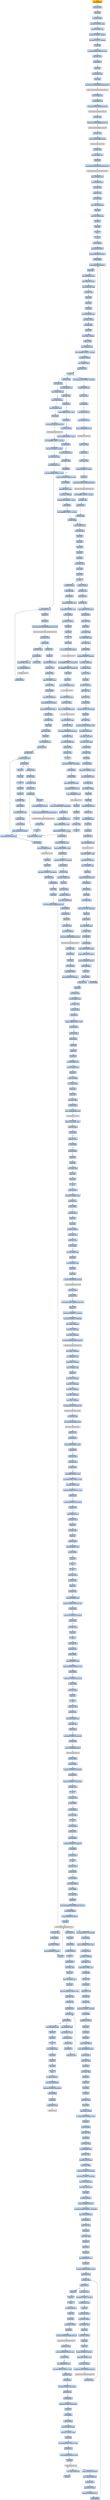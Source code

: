 digraph G {
node[shape=rectangle,style=filled,fillcolor=lightsteelblue,color=lightsteelblue]
bgcolor="transparent"
a0x01035616call_0x010361a6[label="start\ncall 0x010361a6",color="lightgrey",fillcolor="orange"];
a0x010361a6movl_edi_edi[label="0x010361a6\nmovl %edi, %edi"];
a0x010361a8pushl_ebp[label="0x010361a8\npushl %ebp"];
a0x010361a9movl_esp_ebp[label="0x010361a9\nmovl %esp, %ebp"];
a0x010361absubl_0x10UINT8_esp[label="0x010361ab\nsubl $0x10<UINT8>, %esp"];
a0x010361aemovl_0x01053d10_eax[label="0x010361ae\nmovl 0x01053d10, %eax"];
a0x010361b3andl_0x0UINT8__8ebp_[label="0x010361b3\nandl $0x0<UINT8>, -8(%ebp)"];
a0x010361b7andl_0x0UINT8__4ebp_[label="0x010361b7\nandl $0x0<UINT8>, -4(%ebp)"];
a0x010361bbpushl_edi[label="0x010361bb\npushl %edi"];
a0x010361bcmovl_0xbb40e64eUINT32_edi[label="0x010361bc\nmovl $0xbb40e64e<UINT32>, %edi"];
a0x010361c1cmpl_edi_eax[label="0x010361c1\ncmpl %edi, %eax"];
a0x010361c3je_0x010361d5[label="0x010361c3\nje 0x010361d5"];
a0x010361d5pushl_esi[label="0x010361d5\npushl %esi"];
a0x010361d6leal__8ebp__eax[label="0x010361d6\nleal -8(%ebp), %eax"];
a0x010361d9pushl_eax[label="0x010361d9\npushl %eax"];
a0x010361dacall_GetSystemTimeAsFileTime_kernel32_dll[label="0x010361da\ncall GetSystemTimeAsFileTime@kernel32.dll"];
GetSystemTimeAsFileTime_kernel32_dll[label="GetSystemTimeAsFileTime@kernel32.dll",color="lightgrey",fillcolor="lightgrey"];
a0x010361e0movl__4ebp__esi[label="0x010361e0\nmovl -4(%ebp), %esi"];
a0x010361e3xorl__8ebp__esi[label="0x010361e3\nxorl -8(%ebp), %esi"];
a0x010361e6call_GetCurrentProcessId_kernel32_dll[label="0x010361e6\ncall GetCurrentProcessId@kernel32.dll"];
GetCurrentProcessId_kernel32_dll[label="GetCurrentProcessId@kernel32.dll",color="lightgrey",fillcolor="lightgrey"];
a0x010361ecxorl_eax_esi[label="0x010361ec\nxorl %eax, %esi"];
a0x010361eecall_GetCurrentThreadId_kernel32_dll[label="0x010361ee\ncall GetCurrentThreadId@kernel32.dll"];
GetCurrentThreadId_kernel32_dll[label="GetCurrentThreadId@kernel32.dll",color="lightgrey",fillcolor="lightgrey"];
a0x010361f4xorl_eax_esi[label="0x010361f4\nxorl %eax, %esi"];
a0x010361f6call_GetTickCount_kernel32_dll[label="0x010361f6\ncall GetTickCount@kernel32.dll"];
GetTickCount_kernel32_dll[label="GetTickCount@kernel32.dll",color="lightgrey",fillcolor="lightgrey"];
a0x010361fcxorl_eax_esi[label="0x010361fc\nxorl %eax, %esi"];
a0x010361feleal__16ebp__eax[label="0x010361fe\nleal -16(%ebp), %eax"];
a0x01036201pushl_eax[label="0x01036201\npushl %eax"];
a0x01036202call_QueryPerformanceCounter_kernel32_dll[label="0x01036202\ncall QueryPerformanceCounter@kernel32.dll"];
QueryPerformanceCounter_kernel32_dll[label="QueryPerformanceCounter@kernel32.dll",color="lightgrey",fillcolor="lightgrey"];
a0x01036208movl__12ebp__eax[label="0x01036208\nmovl -12(%ebp), %eax"];
a0x0103620bxorl__16ebp__eax[label="0x0103620b\nxorl -16(%ebp), %eax"];
a0x0103620exorl_eax_esi[label="0x0103620e\nxorl %eax, %esi"];
a0x01036210cmpl_edi_esi[label="0x01036210\ncmpl %edi, %esi"];
a0x01036212jne_0x01036219[label="0x01036212\njne 0x01036219"];
a0x01036219movl_esi_0x01053d10[label="0x01036219\nmovl %esi, 0x01053d10"];
a0x0103621fnotl_esi[label="0x0103621f\nnotl %esi"];
a0x01036221movl_esi_0x01053d14[label="0x01036221\nmovl %esi, 0x01053d14"];
a0x01036227popl_esi[label="0x01036227\npopl %esi"];
a0x01036228popl_edi[label="0x01036228\npopl %edi"];
a0x01036229leave_[label="0x01036229\nleave "];
a0x0103622aret[label="0x0103622a\nret"];
a0x0103561bjmp_0x01035364[label="0x0103561b\njmp 0x01035364"];
a0x01035364pushl_0x58UINT8[label="0x01035364\npushl $0x58<UINT8>"];
a0x01035366pushl_0x1050268UINT32[label="0x01035366\npushl $0x1050268<UINT32>"];
a0x0103536bcall_0x01036064[label="0x0103536b\ncall 0x01036064"];
a0x01036064pushl_0x10360c2UINT32[label="0x01036064\npushl $0x10360c2<UINT32>"];
a0x01036069pushl_fs_0[label="0x01036069\npushl %fs:0"];
a0x01036070movl_0x10esp__eax[label="0x01036070\nmovl 0x10(%esp), %eax"];
a0x01036074movl_ebp_0x10esp_[label="0x01036074\nmovl %ebp, 0x10(%esp)"];
a0x01036078leal_0x10esp__ebp[label="0x01036078\nleal 0x10(%esp), %ebp"];
a0x0103607csubl_eax_esp[label="0x0103607c\nsubl %eax, %esp"];
a0x0103607epushl_ebx[label="0x0103607e\npushl %ebx"];
a0x0103607fpushl_esi[label="0x0103607f\npushl %esi"];
a0x01036080pushl_edi[label="0x01036080\npushl %edi"];
a0x01036081movl_0x01053d10_eax[label="0x01036081\nmovl 0x01053d10, %eax"];
a0x01036086xorl_eax__4ebp_[label="0x01036086\nxorl %eax, -4(%ebp)"];
a0x01036089xorl_ebp_eax[label="0x01036089\nxorl %ebp, %eax"];
a0x0103608bpushl_eax[label="0x0103608b\npushl %eax"];
a0x0103608cmovl_esp__24ebp_[label="0x0103608c\nmovl %esp, -24(%ebp)"];
a0x0103608fpushl__8ebp_[label="0x0103608f\npushl -8(%ebp)"];
a0x01036092movl__4ebp__eax[label="0x01036092\nmovl -4(%ebp), %eax"];
a0x01036095movl_0xfffffffeUINT32__4ebp_[label="0x01036095\nmovl $0xfffffffe<UINT32>, -4(%ebp)"];
a0x0103609cmovl_eax__8ebp_[label="0x0103609c\nmovl %eax, -8(%ebp)"];
a0x0103609fleal__16ebp__eax[label="0x0103609f\nleal -16(%ebp), %eax"];
a0x010360a2movl_eax_fs_0[label="0x010360a2\nmovl %eax, %fs:0"];
a0x010360a8ret[label="0x010360a8\nret"];
a0x01035370xorl_ebx_ebx[label="0x01035370\nxorl %ebx, %ebx"];
a0x01035372movl_ebx__28ebp_[label="0x01035372\nmovl %ebx, -28(%ebp)"];
a0x01035375movl_ebx__4ebp_[label="0x01035375\nmovl %ebx, -4(%ebp)"];
a0x01035378leal__104ebp__eax[label="0x01035378\nleal -104(%ebp), %eax"];
a0x0103537bpushl_eax[label="0x0103537b\npushl %eax"];
a0x0103537ccall_GetStartupInfoA_kernel32_dll[label="0x0103537c\ncall GetStartupInfoA@kernel32.dll"];
GetStartupInfoA_kernel32_dll[label="GetStartupInfoA@kernel32.dll",color="lightgrey",fillcolor="lightgrey"];
a0x01035382movl_0xfffffffeUINT32__4ebp_[label="0x01035382\nmovl $0xfffffffe<UINT32>, -4(%ebp)"];
a0x01035389movl_0x1UINT32__4ebp_[label="0x01035389\nmovl $0x1<UINT32>, -4(%ebp)"];
a0x01035390movl_fs_0x18_eax[label="0x01035390\nmovl %fs:0x18, %eax"];
a0x01035396movl_0x4eax__esi[label="0x01035396\nmovl 0x4(%eax), %esi"];
a0x01035399movl_0x1055548UINT32_edi[label="0x01035399\nmovl $0x1055548<UINT32>, %edi"];
a0x0103539epushl_0x0UINT8[label="0x0103539e\npushl $0x0<UINT8>"];
a0x010353a0pushl_esi[label="0x010353a0\npushl %esi"];
a0x010353a1pushl_edi[label="0x010353a1\npushl %edi"];
a0x010353a2call_InterlockedCompareExchange_kernel32_dll[label="0x010353a2\ncall InterlockedCompareExchange@kernel32.dll"];
InterlockedCompareExchange_kernel32_dll[label="InterlockedCompareExchange@kernel32.dll",color="lightgrey",fillcolor="lightgrey"];
a0x010353a8testl_eax_eax[label="0x010353a8\ntestl %eax, %eax"];
a0x010353aaje_0x010353c4[label="0x010353aa\nje 0x010353c4"];
a0x010353accmpl_esi_eax[label="0x010353ac\ncmpl %esi, %eax"];
a0x010353c4xorl_esi_esi[label="0x010353c4\nxorl %esi, %esi"];
a0x010353c6incl_esi[label="0x010353c6\nincl %esi"];
a0x010353c7movl_0x01055544_eax[label="0x010353c7\nmovl 0x01055544, %eax"];
a0x010353cccmpl_esi_eax[label="0x010353cc\ncmpl %esi, %eax"];
a0x010353cejne_0x010353da[label="0x010353ce\njne 0x010353da"];
a0x010353damovl_0x01055544_eax[label="0x010353da\nmovl 0x01055544, %eax"];
a0x010353dftestl_eax_eax[label="0x010353df\ntestl %eax, %eax"];
a0x010353e1jne_0x01035403[label="0x010353e1\njne 0x01035403"];
a0x010353e3movl_esi_0x01055544[label="0x010353e3\nmovl %esi, 0x01055544"];
a0x010353e9pushl_0x100163cUINT32[label="0x010353e9\npushl $0x100163c<UINT32>"];
a0x010353eepushl_0x1001630UINT32[label="0x010353ee\npushl $0x1001630<UINT32>"];
a0x010353f3call_0x01035303[label="0x010353f3\ncall 0x01035303"];
a0x01035303movl_edi_edi[label="0x01035303\nmovl %edi, %edi"];
a0x01035305pushl_ebp[label="0x01035305\npushl %ebp"];
a0x01035306movl_esp_ebp[label="0x01035306\nmovl %esp, %ebp"];
a0x01035308pushl_esi[label="0x01035308\npushl %esi"];
a0x01035309movl_0x8ebp__esi[label="0x01035309\nmovl 0x8(%ebp), %esi"];
a0x0103530cxorl_eax_eax[label="0x0103530c\nxorl %eax, %eax"];
a0x0103530ejmp_0x0103531f[label="0x0103530e\njmp 0x0103531f"];
a0x0103531fcmpl_0xcebp__esi[label="0x0103531f\ncmpl 0xc(%ebp), %esi"];
a0x01035322jb_0x01035310[label="0x01035322\njb 0x01035310"];
a0x01035310testl_eax_eax[label="0x01035310\ntestl %eax, %eax"];
a0x01035312jne_0x01035324[label="0x01035312\njne 0x01035324"];
a0x01035314movl_esi__ecx[label="0x01035314\nmovl (%esi), %ecx"];
a0x01035316testl_ecx_ecx[label="0x01035316\ntestl %ecx, %ecx"];
a0x01035318je_0x0103531c[label="0x01035318\nje 0x0103531c"];
a0x0103531caddl_0x4UINT8_esi[label="0x0103531c\naddl $0x4<UINT8>, %esi"];
a0x0103531acall_ecx[label="0x0103531a\ncall %ecx"];
a0x01035548cmpw_0x5a4dUINT16_0x01000000[label="0x01035548\ncmpw $0x5a4d<UINT16>, 0x01000000"];
a0x01035551je_0x01035557[label="0x01035551\nje 0x01035557"];
a0x01035557movl_0x0100003c_eax[label="0x01035557\nmovl 0x0100003c, %eax"];
a0x0103555cleal_0x1000000eax__eax[label="0x0103555c\nleal 0x1000000(%eax), %eax"];
a0x01035562cmpl_0x4550UINT32_eax_[label="0x01035562\ncmpl $0x4550<UINT32>, (%eax)"];
a0x01035568jne_0x01035553[label="0x01035568\njne 0x01035553"];
a0x0103556amovzwl_0x18eax__ecx[label="0x0103556a\nmovzwl 0x18(%eax), %ecx"];
a0x0103556ecmpl_0x10bUINT32_ecx[label="0x0103556e\ncmpl $0x10b<UINT32>, %ecx"];
a0x01035574je_0x01035591[label="0x01035574\nje 0x01035591"];
a0x01035591cmpl_0xeUINT8_0x74eax_[label="0x01035591\ncmpl $0xe<UINT8>, 0x74(%eax)"];
a0x01035595jbe_0x01035553[label="0x01035595\njbe 0x01035553"];
a0x01035597xorl_ecx_ecx[label="0x01035597\nxorl %ecx, %ecx"];
a0x01035599cmpl_ecx_0xe8eax_[label="0x01035599\ncmpl %ecx, 0xe8(%eax)"];
a0x0103559fsetne_cl[label="0x0103559f\nsetne %cl"];
a0x010355a2movl_ecx_eax[label="0x010355a2\nmovl %ecx, %eax"];
a0x010355a4pushl_0x2UINT8[label="0x010355a4\npushl $0x2<UINT8>"];
a0x010355a6movl_eax_0x010545f4[label="0x010355a6\nmovl %eax, 0x010545f4"];
a0x010355abcall_0x01036167[label="0x010355ab\ncall 0x01036167"];
a0x01036167movl_edi_edi[label="0x01036167\nmovl %edi, %edi"];
a0x01036169pushl_ebp[label="0x01036169\npushl %ebp"];
a0x0103616amovl_esp_ebp[label="0x0103616a\nmovl %esp, %ebp"];
a0x0103616cpushl_0x0UINT8[label="0x0103616c\npushl $0x0<UINT8>"];
a0x0103616ecall_GetModuleHandleA_kernel32_dll[label="0x0103616e\ncall GetModuleHandleA@kernel32.dll"];
GetModuleHandleA_kernel32_dll[label="GetModuleHandleA@kernel32.dll",color="lightgrey",fillcolor="lightgrey"];
a0x01036174testl_eax_eax[label="0x01036174\ntestl %eax, %eax"];
a0x01036176je_0x0103619c[label="0x01036176\nje 0x0103619c"];
a0x01036178pushl_eax[label="0x01036178\npushl %eax"];
a0x01036179call_0x01036104[label="0x01036179\ncall 0x01036104"];
a0x01036104pushl_0xcUINT8[label="0x01036104\npushl $0xc<UINT8>"];
a0x01036106pushl_0x10502d0UINT32[label="0x01036106\npushl $0x10502d0<UINT32>"];
a0x0103610bcall_0x01036064[label="0x0103610b\ncall 0x01036064"];
a0x01036110xorl_eax_eax[label="0x01036110\nxorl %eax, %eax"];
a0x01036112movl_0x8ebp__ecx[label="0x01036112\nmovl 0x8(%ebp), %ecx"];
a0x01036115testl_ecx_ecx[label="0x01036115\ntestl %ecx, %ecx"];
a0x01036117je_0x0103615a[label="0x01036117\nje 0x0103615a"];
a0x01036119cmpl_0xffffffffUINT8_ecx[label="0x01036119\ncmpl $0xffffffff<UINT8>, %ecx"];
a0x0103611cje_0x0103615a[label="0x0103611c\nje 0x0103615a"];
a0x0103611eandl_eax__4ebp_[label="0x0103611e\nandl %eax, -4(%ebp)"];
a0x01036121cmpw_0x5a4dUINT16_ecx_[label="0x01036121\ncmpw $0x5a4d<UINT16>, (%ecx)"];
a0x01036126jne_0x01036153[label="0x01036126\njne 0x01036153"];
a0x01036128movl_0x3cecx__edx[label="0x01036128\nmovl 0x3c(%ecx), %edx"];
a0x0103612btestl_edx_edx[label="0x0103612b\ntestl %edx, %edx"];
a0x0103612djl_0x01036153[label="0x0103612d\njl 0x01036153"];
a0x0103612fcmpl_0x10000000UINT32_edx[label="0x0103612f\ncmpl $0x10000000<UINT32>, %edx"];
a0x01036135jae_0x01036153[label="0x01036135\njae 0x01036153"];
a0x01036137leal_edxecx__eax[label="0x01036137\nleal (%edx,%ecx), %eax"];
a0x0103613amovl_eax__28ebp_[label="0x0103613a\nmovl %eax, -28(%ebp)"];
a0x0103613dcmpl_0x4550UINT32_eax_[label="0x0103613d\ncmpl $0x4550<UINT32>, (%eax)"];
a0x01036143je_0x01036153[label="0x01036143\nje 0x01036153"];
a0x01036153movl_0xfffffffeUINT32__4ebp_[label="0x01036153\nmovl $0xfffffffe<UINT32>, -4(%ebp)"];
a0x0103615acall_0x010360a9[label="0x0103615a\ncall 0x010360a9"];
a0x010360a9movl__16ebp__ecx[label="0x010360a9\nmovl -16(%ebp), %ecx"];
a0x010360acmovl_ecx_fs_0[label="0x010360ac\nmovl %ecx, %fs:0"];
a0x010360b3popl_ecx[label="0x010360b3\npopl %ecx"];
a0x010360b4popl_edi[label="0x010360b4\npopl %edi"];
a0x010360b5popl_edi[label="0x010360b5\npopl %edi"];
a0x010360b6popl_esi[label="0x010360b6\npopl %esi"];
a0x010360b7popl_ebx[label="0x010360b7\npopl %ebx"];
a0x010360b8movl_ebp_esp[label="0x010360b8\nmovl %ebp, %esp"];
a0x010360bapopl_ebp[label="0x010360ba\npopl %ebp"];
a0x010360bbpushl_ecx[label="0x010360bb\npushl %ecx"];
a0x010360bcret[label="0x010360bc\nret"];
a0x0103615fret_0x4UINT16[label="0x0103615f\nret $0x4<UINT16>"];
a0x0103617etestl_eax_eax[label="0x0103617e\ntestl %eax, %eax"];
a0x01036180je_0x0103619c[label="0x01036180\nje 0x0103619c"];
a0x01036182movzwl_0x5ceax__eax[label="0x01036182\nmovzwl 0x5c(%eax), %eax"];
a0x01036186cmpw_0x2UINT16_ax[label="0x01036186\ncmpw $0x2<UINT16>, %ax"];
a0x0103618ajne_0x01036191[label="0x0103618a\njne 0x01036191"];
a0x0103618cpushl_0x2UINT8[label="0x0103618c\npushl $0x2<UINT8>"];
a0x0103618epopl_eax[label="0x0103618e\npopl %eax"];
a0x0103618fpopl_ebp[label="0x0103618f\npopl %ebp"];
a0x01036190ret[label="0x01036190\nret"];
a0x010355b0pushl_eax[label="0x010355b0\npushl %eax"];
a0x010355b1call___set_app_type_msvcrt_dll[label="0x010355b1\ncall __set_app_type@msvcrt.dll"];
a__set_app_type_msvcrt_dll[label="__set_app_type@msvcrt.dll",color="lightgrey",fillcolor="lightgrey"];
a0x010355b7orl_0xffffffffUINT8_0x01055550[label="0x010355b7\norl $0xffffffff<UINT8>, 0x01055550"];
a0x010355beorl_0xffffffffUINT8_0x01055554[label="0x010355be\norl $0xffffffff<UINT8>, 0x01055554"];
a0x010355c5popl_ecx[label="0x010355c5\npopl %ecx"];
a0x010355c6popl_ecx[label="0x010355c6\npopl %ecx"];
a0x010355c7call___p__fmode_msvcrt_dll[label="0x010355c7\ncall __p__fmode@msvcrt.dll"];
a__p__fmode_msvcrt_dll[label="__p__fmode@msvcrt.dll",color="lightgrey",fillcolor="lightgrey"];
a0x010355cdmovl_0x01054614_ecx[label="0x010355cd\nmovl 0x01054614, %ecx"];
a0x010355d3movl_ecx_eax_[label="0x010355d3\nmovl %ecx, (%eax)"];
a0x010355d5call___p__commode_msvcrt_dll[label="0x010355d5\ncall __p__commode@msvcrt.dll"];
a__p__commode_msvcrt_dll[label="__p__commode@msvcrt.dll",color="lightgrey",fillcolor="lightgrey"];
a0x010355dbmovl_0x01054610_ecx[label="0x010355db\nmovl 0x01054610, %ecx"];
a0x010355e1movl_ecx_eax_[label="0x010355e1\nmovl %ecx, (%eax)"];
a0x010355e3movl__adjust_fdiv_msvcrt_dll_eax[label="0x010355e3\nmovl _adjust_fdiv@msvcrt.dll, %eax"];
a0x010355e8movl_eax__eax[label="0x010355e8\nmovl (%eax), %eax"];
a0x010355eamovl_eax_0x01055540[label="0x010355ea\nmovl %eax, 0x01055540"];
a0x010355efcall_0x0101eba0[label="0x010355ef\ncall 0x0101eba0"];
a0x0101eba0xorl_eax_eax[label="0x0101eba0\nxorl %eax, %eax"];
a0x0101eba2ret[label="0x0101eba2\nret"];
a0x010355f4cmpl_0x0UINT8_0x01053d28[label="0x010355f4\ncmpl $0x0<UINT8>, 0x01053d28"];
a0x010355fbjne_0x01035609[label="0x010355fb\njne 0x01035609"];
a0x01035609call_0x010360ec[label="0x01035609\ncall 0x010360ec"];
a0x010360ecpushl_0x30000UINT32[label="0x010360ec\npushl $0x30000<UINT32>"];
a0x010360f1pushl_0x10000UINT32[label="0x010360f1\npushl $0x10000<UINT32>"];
a0x010360f6call__controlfp_msvcrt_dll[label="0x010360f6\ncall _controlfp@msvcrt.dll"];
a_controlfp_msvcrt_dll[label="_controlfp@msvcrt.dll",color="lightgrey",fillcolor="lightgrey"];
a0x010360fcpopl_ecx[label="0x010360fc\npopl %ecx"];
a0x010360fdpopl_ecx[label="0x010360fd\npopl %ecx"];
a0x010360feret[label="0x010360fe\nret"];
a0x0103560exorl_eax_eax[label="0x0103560e\nxorl %eax, %eax"];
a0x01035610ret[label="0x01035610\nret"];
a0x01035f29pushl_0x1035ee1UINT32[label="0x01035f29\npushl $0x1035ee1<UINT32>"];
a0x01035f2ecall_SetUnhandledExceptionFilter_kernel32_dll[label="0x01035f2e\ncall SetUnhandledExceptionFilter@kernel32.dll"];
SetUnhandledExceptionFilter_kernel32_dll[label="SetUnhandledExceptionFilter@kernel32.dll",color="lightgrey",fillcolor="lightgrey"];
a0x01035f34xorl_eax_eax[label="0x01035f34\nxorl %eax, %eax"];
a0x01035f36ret[label="0x01035f36\nret"];
a0x01035324popl_esi[label="0x01035324\npopl %esi"];
a0x01035325popl_ebp[label="0x01035325\npopl %ebp"];
a0x01035326ret[label="0x01035326\nret"];
a0x010353f8popl_ecx[label="0x010353f8\npopl %ecx"];
a0x010353f9popl_ecx[label="0x010353f9\npopl %ecx"];
a0x010353fatestl_eax_eax[label="0x010353fa\ntestl %eax, %eax"];
a0x010353fcje_0x01035409[label="0x010353fc\nje 0x01035409"];
a0x01035409movl_0x01055544_eax[label="0x01035409\nmovl 0x01055544, %eax"];
a0x0103540ecmpl_esi_eax[label="0x0103540e\ncmpl %esi, %eax"];
a0x01035410jne_0x0103542d[label="0x01035410\njne 0x0103542d"];
a0x01035412pushl_0x100162cUINT32[label="0x01035412\npushl $0x100162c<UINT32>"];
a0x01035417pushl_0x1001618UINT32[label="0x01035417\npushl $0x1001618<UINT32>"];
a0x0103541ccall_0x0103604c[label="0x0103541c\ncall 0x0103604c"];
a0x0103604cjmp__initterm_msvcrt_dll[label="0x0103604c\njmp _initterm@msvcrt.dll"];
a_initterm_msvcrt_dll[label="_initterm@msvcrt.dll",color="lightgrey",fillcolor="lightgrey"];
a0x01035421popl_ecx[label="0x01035421\npopl %ecx"];
a0x01035422popl_ecx[label="0x01035422\npopl %ecx"];
a0x01035423movl_0x2UINT32_0x01055544[label="0x01035423\nmovl $0x2<UINT32>, 0x01055544"];
a0x0103542dtestl_ebx_ebx[label="0x0103542d\ntestl %ebx, %ebx"];
a0x0103542fjne_0x01035439[label="0x0103542f\njne 0x01035439"];
a0x01035431pushl_ebx[label="0x01035431\npushl %ebx"];
a0x01035432pushl_edi[label="0x01035432\npushl %edi"];
a0x01035433call_InterlockedExchange_kernel32_dll[label="0x01035433\ncall InterlockedExchange@kernel32.dll"];
InterlockedExchange_kernel32_dll[label="InterlockedExchange@kernel32.dll",color="lightgrey",fillcolor="lightgrey"];
a0x01035439cmpl_0x0UINT8_0x01055558[label="0x01035439\ncmpl $0x0<UINT8>, 0x01055558"];
a0x01035440je_0x0103545d[label="0x01035440\nje 0x0103545d"];
a0x0103545dmovl__acmdln_msvcrt_dll_eax[label="0x0103545d\nmovl _acmdln@msvcrt.dll, %eax"];
a0x01035462movl_eax__esi[label="0x01035462\nmovl (%eax), %esi"];
a0x01035464movl_esi__32ebp_[label="0x01035464\nmovl %esi, -32(%ebp)"];
a0x01035467movb_esi__al[label="0x01035467\nmovb (%esi), %al"];
a0x01035469cmpb_0x20UINT8_al[label="0x01035469\ncmpb $0x20<UINT8>, %al"];
a0x0103546bja_0x010354b9[label="0x0103546b\nja 0x010354b9"];
a0x0103546dtestb_al_al[label="0x0103546d\ntestb %al, %al"];
a0x0103546fje_0x01035477[label="0x0103546f\nje 0x01035477"];
a0x01035477movb_esi__al[label="0x01035477\nmovb (%esi), %al"];
a0x01035479testb_al_al[label="0x01035479\ntestb %al, %al"];
a0x0103547bje_0x01035487[label="0x0103547b\nje 0x01035487"];
a0x01035487testb_0x1UINT8__60ebp_[label="0x01035487\ntestb $0x1<UINT8>, -60(%ebp)"];
a0x0103548bje_0x01035493[label="0x0103548b\nje 0x01035493"];
a0x01035493pushl_0xaUINT8[label="0x01035493\npushl $0xa<UINT8>"];
a0x01035495popl_eax[label="0x01035495\npopl %eax"];
a0x01035496pushl_eax[label="0x01035496\npushl %eax"];
a0x01035497pushl_esi[label="0x01035497\npushl %esi"];
a0x01035498pushl_0x0UINT8[label="0x01035498\npushl $0x0<UINT8>"];
a0x0103549apushl_0x1000000UINT32[label="0x0103549a\npushl $0x1000000<UINT32>"];
a0x0103549fcall_0x010350c3[label="0x0103549f\ncall 0x010350c3"];
a0x010350c3movl_edi_edi[label="0x010350c3\nmovl %edi, %edi"];
a0x010350c5pushl_ebp[label="0x010350c5\npushl %ebp"];
a0x010350c6movl_esp_ebp[label="0x010350c6\nmovl %esp, %ebp"];
a0x010350c8pushl_ecx[label="0x010350c8\npushl %ecx"];
a0x010350c9pushl_ecx[label="0x010350c9\npushl %ecx"];
a0x010350capushl_ebx[label="0x010350ca\npushl %ebx"];
a0x010350cbpushl_esi[label="0x010350cb\npushl %esi"];
a0x010350ccxorl_ebx_ebx[label="0x010350cc\nxorl %ebx, %ebx"];
a0x010350cepushl_edi[label="0x010350ce\npushl %edi"];
a0x010350cfmovl_ebx__4ebp_[label="0x010350cf\nmovl %ebx, -4(%ebp)"];
a0x010350d2movl_0x10545c0UINT32_esi[label="0x010350d2\nmovl $0x10545c0<UINT32>, %esi"];
a0x010350d7pushl_esi[label="0x010350d7\npushl %esi"];
a0x010350d8call_0x0103465b[label="0x010350d8\ncall 0x0103465b"];
a0x0103465bmovl_edi_edi[label="0x0103465b\nmovl %edi, %edi"];
a0x0103465dpushl_ebp[label="0x0103465d\npushl %ebp"];
a0x0103465emovl_esp_ebp[label="0x0103465e\nmovl %esp, %ebp"];
a0x01034660movl_0x8ebp__eax[label="0x01034660\nmovl 0x8(%ebp), %eax"];
a0x01034663xorl_ecx_ecx[label="0x01034663\nxorl %ecx, %ecx"];
a0x01034665movl_ecx_0x10eax_[label="0x01034665\nmovl %ecx, 0x10(%eax)"];
a0x01034668movl_ecx_eax_[label="0x01034668\nmovl %ecx, (%eax)"];
a0x0103466amovb_0x1UINT8_0x18eax_[label="0x0103466a\nmovb $0x1<UINT8>, 0x18(%eax)"];
a0x0103466emovb_0x1UINT8_0x19eax_[label="0x0103466e\nmovb $0x1<UINT8>, 0x19(%eax)"];
a0x01034672movw_cx_0x1aeax_[label="0x01034672\nmovw %cx, 0x1a(%eax)"];
a0x01034676movl_ecx_0x1ceax_[label="0x01034676\nmovl %ecx, 0x1c(%eax)"];
a0x01034679popl_ebp[label="0x01034679\npopl %ebp"];
a0x0103467aret_0x4UINT16[label="0x0103467a\nret $0x4<UINT16>"];
a0x010350ddpushl_0x10093e8UINT32[label="0x010350dd\npushl $0x10093e8<UINT32>"];
a0x010350e2movl_0x1001898UINT32_0x010545e0[label="0x010350e2\nmovl $0x1001898<UINT32>, 0x010545e0"];
a0x010350ecmovl_esi_0x01053000[label="0x010350ec\nmovl %esi, 0x01053000"];
a0x010350f2call_0x0103472b[label="0x010350f2\ncall 0x0103472b"];
a0x0103472bmovl_edi_edi[label="0x0103472b\nmovl %edi, %edi"];
a0x0103472dpushl_ebp[label="0x0103472d\npushl %ebp"];
a0x0103472emovl_esp_ebp[label="0x0103472e\nmovl %esp, %ebp"];
a0x01034730pushl_ecx[label="0x01034730\npushl %ecx"];
a0x01034731pushl_ecx[label="0x01034731\npushl %ecx"];
a0x01034732pushl_esi[label="0x01034732\npushl %esi"];
a0x01034733movl_0x01053000_esi[label="0x01034733\nmovl 0x01053000, %esi"];
a0x01034739pushl_edi[label="0x01034739\npushl %edi"];
a0x0103473amovl_0x10545e0UINT32_edi[label="0x0103473a\nmovl $0x10545e0<UINT32>, %edi"];
a0x0103473fjmp_0x0103476a[label="0x0103473f\njmp 0x0103476a"];
a0x0103476atestl_esi_esi[label="0x0103476a\ntestl %esi, %esi"];
a0x0103476cjne_0x01034741[label="0x0103476c\njne 0x01034741"];
a0x01034741movl_edi__eax[label="0x01034741\nmovl (%edi), %eax"];
a0x01034743andl_0x0UINT8__4ebp_[label="0x01034743\nandl $0x0<UINT8>, -4(%ebp)"];
a0x01034747leal_0x8esi__ecx[label="0x01034747\nleal 0x8(%esi), %ecx"];
a0x0103474apushl_ecx[label="0x0103474a\npushl %ecx"];
a0x0103474bpushl_0x0UINT8[label="0x0103474b\npushl $0x0<UINT8>"];
a0x0103474dpushl_0x0UINT8[label="0x0103474d\npushl $0x0<UINT8>"];
a0x0103474fleal__8ebp__ecx[label="0x0103474f\nleal -8(%ebp), %ecx"];
a0x01034752pushl_ecx[label="0x01034752\npushl %ecx"];
a0x01034753pushl_0x1UINT8[label="0x01034753\npushl $0x1<UINT8>"];
a0x01034755pushl_eax[label="0x01034755\npushl %eax"];
a0x01034756pushl_esi[label="0x01034756\npushl %esi"];
a0x01034757pushl_0x1034682UINT32[label="0x01034757\npushl $0x1034682<UINT32>"];
a0x0103475caddl_0x4UINT8_edi[label="0x0103475c\naddl $0x4<UINT8>, %edi"];
a0x0103475fmovl_eax__8ebp_[label="0x0103475f\nmovl %eax, -8(%ebp)"];
a0x01034762call_RegisterTraceGuidsW_advapi32_dll[label="0x01034762\ncall RegisterTraceGuidsW@advapi32.dll"];
RegisterTraceGuidsW_advapi32_dll[label="RegisterTraceGuidsW@advapi32.dll",color="lightgrey",fillcolor="lightgrey"];
a0x01034768movl_esi__esi[label="0x01034768\nmovl (%esi), %esi"];
a0x0103476epopl_edi[label="0x0103476e\npopl %edi"];
a0x0103476fpopl_esi[label="0x0103476f\npopl %esi"];
a0x01034770leave_[label="0x01034770\nleave "];
a0x01034771ret_0x4UINT16[label="0x01034771\nret $0x4<UINT16>"];
a0x010350f7pushl_ebx[label="0x010350f7\npushl %ebx"];
a0x010350f8pushl_ebx[label="0x010350f8\npushl %ebx"];
a0x010350f9pushl_0x1UINT8[label="0x010350f9\npushl $0x1<UINT8>"];
a0x010350fbpushl_ebx[label="0x010350fb\npushl %ebx"];
a0x010350fccall_HeapSetInformation_kernel32_dll[label="0x010350fc\ncall HeapSetInformation@kernel32.dll"];
HeapSetInformation_kernel32_dll[label="HeapSetInformation@kernel32.dll",color="lightgrey",fillcolor="lightgrey"];
a0x01035102testl_eax_eax[label="0x01035102\ntestl %eax, %eax"];
a0x01035104movl_0x1008fd8UINT32_esi[label="0x01035104\nmovl $0x1008fd8<UINT32>, %esi"];
a0x01035109jne_0x0103513b[label="0x01035109\njne 0x0103513b"];
a0x0103510bmovl_0x01053000_eax[label="0x0103510b\nmovl 0x01053000, %eax"];
a0x01035110movl_0x1053000UINT32_edi[label="0x01035110\nmovl $0x1053000<UINT32>, %edi"];
a0x01035115cmpl_edi_eax[label="0x01035115\ncmpl %edi, %eax"];
a0x01035117je_0x01035140[label="0x01035117\nje 0x01035140"];
a0x01035119testb_0x2UINT8_0x1ceax_[label="0x01035119\ntestb $0x2<UINT8>, 0x1c(%eax)"];
a0x0103511dje_0x01035140[label="0x0103511d\nje 0x01035140"];
a0x01035140call_0x0104b5f3[label="0x01035140\ncall 0x0104b5f3"];
a0x0104b5f3cmpl_0x0UINT8_0x010550b0[label="0x0104b5f3\ncmpl $0x0<UINT8>, 0x010550b0"];
a0x0104b5fapushl_esi[label="0x0104b5fa\npushl %esi"];
a0x0104b5fbje_0x0104b604[label="0x0104b5fb\nje 0x0104b604"];
a0x0104b604call_0x0104c239[label="0x0104b604\ncall 0x0104c239"];
a0x0104c239movl_0x010541e0_eax[label="0x0104c239\nmovl 0x010541e0, %eax"];
a0x0104c23ecmpl_0x1UINT8_eax[label="0x0104c23e\ncmpl $0x1<UINT8>, %eax"];
a0x0104c241pushl_esi[label="0x0104c241\npushl %esi"];
a0x0104c242movl_0x80004005UINT32_esi[label="0x0104c242\nmovl $0x80004005<UINT32>, %esi"];
a0x0104c247je_0x0104c252[label="0x0104c247\nje 0x0104c252"];
a0x0104c252movl_TlsAlloc_kernel32_dll_esi[label="0x0104c252\nmovl TlsAlloc@kernel32.dll, %esi"];
a0x0104c258call_esi[label="0x0104c258\ncall %esi"];
TlsAlloc_kernel32_dll[label="TlsAlloc@kernel32.dll",color="lightgrey",fillcolor="lightgrey"];
a0x0104c25amovl_eax_0x01055404[label="0x0104c25a\nmovl %eax, 0x01055404"];
a0x0104c25fcall_esi[label="0x0104c25f\ncall %esi"];
a0x0104c261pushl_0x105555cUINT32[label="0x0104c261\npushl $0x105555c<UINT32>"];
a0x0104c266movl_eax_0x01055408[label="0x0104c266\nmovl %eax, 0x01055408"];
a0x0104c26bcall_0x0104c0cc[label="0x0104c26b\ncall 0x0104c0cc"];
a0x0104c0ccpushl_0xcUINT8[label="0x0104c0cc\npushl $0xc<UINT8>"];
a0x0104c0cepushl_0x10502f0UINT32[label="0x0104c0ce\npushl $0x10502f0<UINT32>"];
a0x0104c0d3call_0x01036064[label="0x0104c0d3\ncall 0x01036064"];
a0x0104c0d8movl_0x80004005UINT32__28ebp_[label="0x0104c0d8\nmovl $0x80004005<UINT32>, -28(%ebp)"];
a0x0104c0dfmovl_0x8ebp__esi[label="0x0104c0df\nmovl 0x8(%ebp), %esi"];
a0x0104c0e2testl_esi_esi[label="0x0104c0e2\ntestl %esi, %esi"];
a0x0104c0e4jne_0x0104c0f0[label="0x0104c0e4\njne 0x0104c0f0"];
a0x0104c0f0pushl_0x18UINT8[label="0x0104c0f0\npushl $0x18<UINT8>"];
a0x0104c0f2pushl_0x40UINT8[label="0x0104c0f2\npushl $0x40<UINT8>"];
a0x0104c0f4call_LocalAlloc_kernel32_dll[label="0x0104c0f4\ncall LocalAlloc@kernel32.dll"];
LocalAlloc_kernel32_dll[label="LocalAlloc@kernel32.dll",color="lightgrey",fillcolor="lightgrey"];
a0x0104c0fatestl_eax_eax[label="0x0104c0fa\ntestl %eax, %eax"];
a0x0104c0fcjne_0x0104c129[label="0x0104c0fc\njne 0x0104c129"];
a0x0104c129movl_eax_esi_[label="0x0104c129\nmovl %eax, (%esi)"];
a0x0104c12bandl_0x0UINT8__4ebp_[label="0x0104c12b\nandl $0x0<UINT8>, -4(%ebp)"];
a0x0104c12fpushl_eax[label="0x0104c12f\npushl %eax"];
a0x0104c130call_InitializeCriticalSection_kernel32_dll[label="0x0104c130\ncall InitializeCriticalSection@kernel32.dll"];
InitializeCriticalSection_kernel32_dll[label="InitializeCriticalSection@kernel32.dll",color="lightgrey",fillcolor="lightgrey"];
a0x0104c136movl_0xfffffffeUINT32__4ebp_[label="0x0104c136\nmovl $0xfffffffe<UINT32>, -4(%ebp)"];
a0x0104c13dxorl_eax_eax[label="0x0104c13d\nxorl %eax, %eax"];
a0x0104c13fjmp_0x0104c176[label="0x0104c13f\njmp 0x0104c176"];
a0x0104c176call_0x010360a9[label="0x0104c176\ncall 0x010360a9"];
a0x0104c17bret_0x4UINT16[label="0x0104c17b\nret $0x4<UINT16>"];
a0x0104c270movl_eax_esi[label="0x0104c270\nmovl %eax, %esi"];
a0x0104c272testl_esi_esi[label="0x0104c272\ntestl %esi, %esi"];
a0x0104c274jnl_0x0104c2ad[label="0x0104c274\njnl 0x0104c2ad"];
a0x0104c2adpushl_0x1055570UINT32[label="0x0104c2ad\npushl $0x1055570<UINT32>"];
a0x0104c2b2call_0x0104c4b1[label="0x0104c2b2\ncall 0x0104c4b1"];
a0x0104c4b1movl_edi_edi[label="0x0104c4b1\nmovl %edi, %edi"];
a0x0104c4b3pushl_ebp[label="0x0104c4b3\npushl %ebp"];
a0x0104c4b4movl_esp_ebp[label="0x0104c4b4\nmovl %esp, %ebp"];
a0x0104c4b6movl_0x8ebp__eax[label="0x0104c4b6\nmovl 0x8(%ebp), %eax"];
a0x0104c4b9testl_eax_eax[label="0x0104c4b9\ntestl %eax, %eax"];
a0x0104c4bbjne_0x0104c4e8[label="0x0104c4bb\njne 0x0104c4e8"];
a0x0104c4e8andl_0x0UINT8_0x4eax_[label="0x0104c4e8\nandl $0x0<UINT8>, 0x4(%eax)"];
a0x0104c4ecmovl_eax_0x8eax_[label="0x0104c4ec\nmovl %eax, 0x8(%eax)"];
a0x0104c4efmovl_eax_eax_[label="0x0104c4ef\nmovl %eax, (%eax)"];
a0x0104c4f1xorl_eax_eax[label="0x0104c4f1\nxorl %eax, %eax"];
a0x0104c4f3popl_ebp[label="0x0104c4f3\npopl %ebp"];
a0x0104c4f4ret_0x4UINT16[label="0x0104c4f4\nret $0x4<UINT16>"];
a0x0104c2b7movl_eax_esi[label="0x0104c2b7\nmovl %eax, %esi"];
a0x0104c2b9testl_esi_esi[label="0x0104c2b9\ntestl %esi, %esi"];
a0x0104c2bbjnl_0x0104c2e6[label="0x0104c2bb\njnl 0x0104c2e6"];
a0x0104c2e6andl_0x0UINT8_0x0105540c[label="0x0104c2e6\nandl $0x0<UINT8>, 0x0105540c"];
a0x0104c2edpushl_edi[label="0x0104c2ed\npushl %edi"];
a0x0104c2eexorl_eax_eax[label="0x0104c2ee\nxorl %eax, %eax"];
a0x0104c2f0movl_0x1055560UINT32_edi[label="0x0104c2f0\nmovl $0x1055560<UINT32>, %edi"];
a0x0104c2f5stosl_eax_es_edi_[label="0x0104c2f5\nstosl %eax, %es:(%edi)"];
a0x0104c2f6stosl_eax_es_edi_[label="0x0104c2f6\nstosl %eax, %es:(%edi)"];
a0x0104c2f7stosl_eax_es_edi_[label="0x0104c2f7\nstosl %eax, %es:(%edi)"];
a0x0104c2f8call_0x0104c638[label="0x0104c2f8\ncall 0x0104c638"];
a0x0104c638movl_edi_edi[label="0x0104c638\nmovl %edi, %edi"];
a0x0104c63apushl_ebp[label="0x0104c63a\npushl %ebp"];
a0x0104c63bmovl_esp_ebp[label="0x0104c63b\nmovl %esp, %ebp"];
a0x0104c63dsubl_0x23cUINT32_esp[label="0x0104c63d\nsubl $0x23c<UINT32>, %esp"];
a0x0104c643movl_0x01053d10_eax[label="0x0104c643\nmovl 0x01053d10, %eax"];
a0x0104c648xorl_ebp_eax[label="0x0104c648\nxorl %ebp, %eax"];
a0x0104c64amovl_eax__4ebp_[label="0x0104c64a\nmovl %eax, -4(%ebp)"];
a0x0104c64dpushl_esi[label="0x0104c64d\npushl %esi"];
a0x0104c64epushl_edi[label="0x0104c64e\npushl %edi"];
a0x0104c64fpushl_0x208UINT32[label="0x0104c64f\npushl $0x208<UINT32>"];
a0x0104c654xorl_esi_esi[label="0x0104c654\nxorl %esi, %esi"];
a0x0104c656leal__524ebp__eax[label="0x0104c656\nleal -524(%ebp), %eax"];
a0x0104c65cpushl_esi[label="0x0104c65c\npushl %esi"];
a0x0104c65dpushl_eax[label="0x0104c65d\npushl %eax"];
a0x0104c65ecall_0x01035704[label="0x0104c65e\ncall 0x01035704"];
a0x01035704jmp_memset_msvcrt_dll[label="0x01035704\njmp memset@msvcrt.dll"];
memset_msvcrt_dll[label="memset@msvcrt.dll",color="lightgrey",fillcolor="lightgrey"];
a0x0104c663addl_0xcUINT8_esp[label="0x0104c663\naddl $0xc<UINT8>, %esp"];
a0x0104c666pushl_0x104UINT32[label="0x0104c666\npushl $0x104<UINT32>"];
a0x0104c66bleal__524ebp__eax[label="0x0104c66b\nleal -524(%ebp), %eax"];
a0x0104c671pushl_eax[label="0x0104c671\npushl %eax"];
a0x0104c672pushl_0x100d138UINT32[label="0x0104c672\npushl $0x100d138<UINT32>"];
a0x0104c677call_0x0104c5c5[label="0x0104c677\ncall 0x0104c5c5"];
a0x0104c5c5movl_edi_edi[label="0x0104c5c5\nmovl %edi, %edi"];
a0x0104c5c7pushl_ebp[label="0x0104c5c7\npushl %ebp"];
a0x0104c5c8movl_esp_ebp[label="0x0104c5c8\nmovl %esp, %ebp"];
a0x0104c5cacmpl_0x0UINT8_0x8ebp_[label="0x0104c5ca\ncmpl $0x0<UINT8>, 0x8(%ebp)"];
a0x0104c5cepushl_esi[label="0x0104c5ce\npushl %esi"];
a0x0104c5cfje_0x0104c627[label="0x0104c5cf\nje 0x0104c627"];
a0x0104c5d1movl_0xcebp__eax[label="0x0104c5d1\nmovl 0xc(%ebp), %eax"];
a0x0104c5d4testl_eax_eax[label="0x0104c5d4\ntestl %eax, %eax"];
a0x0104c5d6je_0x0104c627[label="0x0104c5d6\nje 0x0104c627"];
a0x0104c5d8pushl_0x8ebp_[label="0x0104c5d8\npushl 0x8(%ebp)"];
a0x0104c5dbandw_0x0UINT8_eax_[label="0x0104c5db\nandw $0x0<UINT8>, (%eax)"];
a0x0104c5dfpushl_0x1055418UINT32[label="0x0104c5df\npushl $0x1055418<UINT32>"];
a0x0104c5e4pushl_0x100d0d0UINT32[label="0x0104c5e4\npushl $0x100d0d0<UINT32>"];
a0x0104c5e9pushl_0x10ebp_[label="0x0104c5e9\npushl 0x10(%ebp)"];
a0x0104c5ecpushl_eax[label="0x0104c5ec\npushl %eax"];
a0x0104c5edcall_0x0104c565[label="0x0104c5ed\ncall 0x0104c565"];
a0x0104c565movl_edi_edi[label="0x0104c565\nmovl %edi, %edi"];
a0x0104c567pushl_ebp[label="0x0104c567\npushl %ebp"];
a0x0104c568movl_esp_ebp[label="0x0104c568\nmovl %esp, %ebp"];
a0x0104c56amovl_0xcebp__ecx[label="0x0104c56a\nmovl 0xc(%ebp), %ecx"];
a0x0104c56dxorl_eax_eax[label="0x0104c56d\nxorl %eax, %eax"];
a0x0104c56ftestl_ecx_ecx[label="0x0104c56f\ntestl %ecx, %ecx"];
a0x0104c571je_0x0104c57b[label="0x0104c571\nje 0x0104c57b"];
a0x0104c573cmpl_0x7fffffffUINT32_ecx[label="0x0104c573\ncmpl $0x7fffffff<UINT32>, %ecx"];
a0x0104c579jbe_0x0104c580[label="0x0104c579\njbe 0x0104c580"];
a0x0104c580testl_eax_eax[label="0x0104c580\ntestl %eax, %eax"];
a0x0104c582jl_0x0104c5be[label="0x0104c582\njl 0x0104c5be"];
a0x0104c584pushl_ebx[label="0x0104c584\npushl %ebx"];
a0x0104c585pushl_esi[label="0x0104c585\npushl %esi"];
a0x0104c586pushl_edi[label="0x0104c586\npushl %edi"];
a0x0104c587movl_0x8ebp__edi[label="0x0104c587\nmovl 0x8(%ebp), %edi"];
a0x0104c58aleal_0x14ebp__eax[label="0x0104c58a\nleal 0x14(%ebp), %eax"];
a0x0104c58dpushl_eax[label="0x0104c58d\npushl %eax"];
a0x0104c58epushl_0x10ebp_[label="0x0104c58e\npushl 0x10(%ebp)"];
a0x0104c591leal__1ecx__esi[label="0x0104c591\nleal -1(%ecx), %esi"];
a0x0104c594pushl_esi[label="0x0104c594\npushl %esi"];
a0x0104c595pushl_edi[label="0x0104c595\npushl %edi"];
a0x0104c596xorl_ebx_ebx[label="0x0104c596\nxorl %ebx, %ebx"];
a0x0104c598call_0x01035710[label="0x0104c598\ncall 0x01035710"];
a0x01035710jmp__vsnwprintf_msvcrt_dll[label="0x01035710\njmp _vsnwprintf@msvcrt.dll"];
a_vsnwprintf_msvcrt_dll[label="_vsnwprintf@msvcrt.dll",color="lightgrey",fillcolor="lightgrey"];
a0x0104c59daddl_0x10UINT8_esp[label="0x0104c59d\naddl $0x10<UINT8>, %esp"];
a0x0104c5a0testl_eax_eax[label="0x0104c5a0\ntestl %eax, %eax"];
a0x0104c5a2jl_0x0104c5b0[label="0x0104c5a2\njl 0x0104c5b0"];
a0x0104c5a4cmpl_esi_eax[label="0x0104c5a4\ncmpl %esi, %eax"];
a0x0104c5a6ja_0x0104c5b0[label="0x0104c5a6\nja 0x0104c5b0"];
a0x0104c5a8jne_0x0104c5b9[label="0x0104c5a8\njne 0x0104c5b9"];
a0x0104c5b9popl_edi[label="0x0104c5b9\npopl %edi"];
a0x0104c5bapopl_esi[label="0x0104c5ba\npopl %esi"];
a0x0104c5bbmovl_ebx_eax[label="0x0104c5bb\nmovl %ebx, %eax"];
a0x0104c5bdpopl_ebx[label="0x0104c5bd\npopl %ebx"];
a0x0104c5bepopl_ebp[label="0x0104c5be\npopl %ebp"];
a0x0104c5bfret[label="0x0104c5bf\nret"];
a0x0104c5f2movl_eax_esi[label="0x0104c5f2\nmovl %eax, %esi"];
a0x0104c5f4addl_0x14UINT8_esp[label="0x0104c5f4\naddl $0x14<UINT8>, %esp"];
a0x0104c5f7testl_esi_esi[label="0x0104c5f7\ntestl %esi, %esi"];
a0x0104c5f9jnl_0x0104c62c[label="0x0104c5f9\njnl 0x0104c62c"];
a0x0104c62cmovl_esi_eax[label="0x0104c62c\nmovl %esi, %eax"];
a0x0104c62epopl_esi[label="0x0104c62e\npopl %esi"];
a0x0104c62fpopl_ebp[label="0x0104c62f\npopl %ebp"];
a0x0104c630ret_0xcUINT16[label="0x0104c630\nret $0xc<UINT16>"];
a0x0104c67cmovl_eax_edi[label="0x0104c67c\nmovl %eax, %edi"];
a0x0104c67ecmpl_esi_edi[label="0x0104c67e\ncmpl %esi, %edi"];
a0x0104c680jnl_0x0104c6b9[label="0x0104c680\njnl 0x0104c6b9"];
a0x0104c6b9leal__572ebp__eax[label="0x0104c6b9\nleal -572(%ebp), %eax"];
a0x0104c6bfpushl_eax[label="0x0104c6bf\npushl %eax"];
a0x0104c6c0leal__524ebp__eax[label="0x0104c6c0\nleal -524(%ebp), %eax"];
a0x0104c6c6pushl_eax[label="0x0104c6c6\npushl %eax"];
a0x0104c6c7pushl_esi[label="0x0104c6c7\npushl %esi"];
a0x0104c6c8call_GetClassInfoExW_user32_dll[label="0x0104c6c8\ncall GetClassInfoExW@user32.dll"];
GetClassInfoExW_user32_dll[label="GetClassInfoExW@user32.dll",color="lightgrey",fillcolor="lightgrey"];
a0x0104c6cetestl_eax_eax[label="0x0104c6ce\ntestl %eax, %eax"];
a0x0104c6d0jne_0x0104c795[label="0x0104c6d0\njne 0x0104c795"];
a0x0104c6d6movl_DefWindowProcW_user32_dll_eax[label="0x0104c6d6\nmovl DefWindowProcW@user32.dll, %eax"];
a0x0104c6dbpushl_esi[label="0x0104c6db\npushl %esi"];
a0x0104c6dcmovl_0x30UINT32__572ebp_[label="0x0104c6dc\nmovl $0x30<UINT32>, -572(%ebp)"];
a0x0104c6e6movl_0x3UINT32__568ebp_[label="0x0104c6e6\nmovl $0x3<UINT32>, -568(%ebp)"];
a0x0104c6f0movl_eax__564ebp_[label="0x0104c6f0\nmovl %eax, -564(%ebp)"];
a0x0104c6f6movl_esi__560ebp_[label="0x0104c6f6\nmovl %esi, -560(%ebp)"];
a0x0104c6fcmovl_esi__556ebp_[label="0x0104c6fc\nmovl %esi, -556(%ebp)"];
a0x0104c702call_GetModuleHandleW_kernel32_dll[label="0x0104c702\ncall GetModuleHandleW@kernel32.dll"];
GetModuleHandleW_kernel32_dll[label="GetModuleHandleW@kernel32.dll",color="lightgrey",fillcolor="lightgrey"];
a0x0104c708movl_eax__552ebp_[label="0x0104c708\nmovl %eax, -552(%ebp)"];
a0x0104c70eleal__524ebp__eax[label="0x0104c70e\nleal -524(%ebp), %eax"];
a0x0104c714movl_eax__532ebp_[label="0x0104c714\nmovl %eax, -532(%ebp)"];
a0x0104c71aleal__572ebp__eax[label="0x0104c71a\nleal -572(%ebp), %eax"];
a0x0104c720pushl_eax[label="0x0104c720\npushl %eax"];
a0x0104c721movl_esi__548ebp_[label="0x0104c721\nmovl %esi, -548(%ebp)"];
a0x0104c727movl_esi__544ebp_[label="0x0104c727\nmovl %esi, -544(%ebp)"];
a0x0104c72dmovl_esi__540ebp_[label="0x0104c72d\nmovl %esi, -540(%ebp)"];
a0x0104c733movl_esi__536ebp_[label="0x0104c733\nmovl %esi, -536(%ebp)"];
a0x0104c739movl_esi__528ebp_[label="0x0104c739\nmovl %esi, -528(%ebp)"];
a0x0104c73fcall_RegisterClassExW_user32_dll[label="0x0104c73f\ncall RegisterClassExW@user32.dll"];
RegisterClassExW_user32_dll[label="RegisterClassExW@user32.dll",color="lightgrey",fillcolor="lightgrey"];
a0x0104c745movzwl_ax_edi[label="0x0104c745\nmovzwl %ax, %edi"];
a0x0104c748call_GetLastError_kernel32_dll[label="0x0104c748\ncall GetLastError@kernel32.dll"];
GetLastError_kernel32_dll[label="GetLastError@kernel32.dll",color="lightgrey",fillcolor="lightgrey"];
a0x0104c74ecmpw_si_di[label="0x0104c74e\ncmpw %si, %di"];
a0x0104c751jne_0x0104c795[label="0x0104c751\njne 0x0104c795"];
a0x0104c753cmpl_0x582UINT32_eax[label="0x0104c753\ncmpl $0x582<UINT32>, %eax"];
a0x0104c758je_0x0104c795[label="0x0104c758\nje 0x0104c795"];
a0x0104c75acmpl_esi_eax[label="0x0104c75a\ncmpl %esi, %eax"];
a0x0104c75cmovl_eax_edi[label="0x0104c75c\nmovl %eax, %edi"];
a0x0104c75ejle_0x0104c76c[label="0x0104c75e\njle 0x0104c76c"];
a0x0104c760andl_0xffffUINT32_edi[label="0x0104c760\nandl $0xffff<UINT32>, %edi"];
a0x0104c766orl_0x80070000UINT32_edi[label="0x0104c766\norl $0x80070000<UINT32>, %edi"];
a0x0104c76cmovl_0x01053000_ecx[label="0x0104c76c\nmovl 0x01053000, %ecx"];
a0x0104c772cmpl_0x1053000UINT32_ecx[label="0x0104c772\ncmpl $0x1053000<UINT32>, %ecx"];
a0x0104c778je_0x0104c797[label="0x0104c778\nje 0x0104c797"];
a0x0104c77atestb_0x2UINT8_0x1cecx_[label="0x0104c77a\ntestb $0x2<UINT8>, 0x1c(%ecx)"];
a0x0104c77eje_0x0104c797[label="0x0104c77e\nje 0x0104c797"];
a0x0104c797movl__4ebp__ecx[label="0x0104c797\nmovl -4(%ebp), %ecx"];
a0x0104c79amovl_edi_eax[label="0x0104c79a\nmovl %edi, %eax"];
a0x0104c79cpopl_edi[label="0x0104c79c\npopl %edi"];
a0x0104c79dxorl_ebp_ecx[label="0x0104c79d\nxorl %ebp, %ecx"];
a0x0104c79fpopl_esi[label="0x0104c79f\npopl %esi"];
a0x0104c7a0call_0x0103563d[label="0x0104c7a0\ncall 0x0103563d"];
a0x0103563dcmpl_0x01053d10_ecx[label="0x0103563d\ncmpl 0x01053d10, %ecx"];
a0x01035643jne_0x01035647[label="0x01035643\njne 0x01035647"];
a0x01035645repz_ret[label="0x01035645\nrepz ret"];
a0x0104c7a5leave_[label="0x0104c7a5\nleave "];
a0x0104c7a6ret[label="0x0104c7a6\nret"];
a0x0104c2fdmovl_eax_esi[label="0x0104c2fd\nmovl %eax, %esi"];
a0x0104c2fftestl_esi_esi[label="0x0104c2ff\ntestl %esi, %esi"];
a0x0104c301popl_edi[label="0x0104c301\npopl %edi"];
a0x0104c302jnl_0x0104c32a[label="0x0104c302\njnl 0x0104c32a"];
a0x0104c304movl_0x01053000_eax[label="0x0104c304\nmovl 0x01053000, %eax"];
a0x0104c309cmpl_0x1053000UINT32_eax[label="0x0104c309\ncmpl $0x1053000<UINT32>, %eax"];
a0x0104c30eje_0x0104c35c[label="0x0104c30e\nje 0x0104c35c"];
a0x0104c310testb_0x2UINT8_0x1ceax_[label="0x0104c310\ntestb $0x2<UINT8>, 0x1c(%eax)"];
a0x0104c314je_0x0104c35c[label="0x0104c314\nje 0x0104c35c"];
a0x0104c35cmovl_esi_eax[label="0x0104c35c\nmovl %esi, %eax"];
a0x0104c35epopl_esi[label="0x0104c35e\npopl %esi"];
a0x0104c35fret[label="0x0104c35f\nret"];
a0x0104b609movl_eax_esi[label="0x0104b609\nmovl %eax, %esi"];
a0x0104b60btestl_esi_esi[label="0x0104b60b\ntestl %esi, %esi"];
a0x0104b60djnl_0x0104b635[label="0x0104b60d\njnl 0x0104b635"];
a0x0104b60fmovl_0x01053000_eax[label="0x0104b60f\nmovl 0x01053000, %eax"];
a0x0104b614cmpl_0x1053000UINT32_eax[label="0x0104b614\ncmpl $0x1053000<UINT32>, %eax"];
a0x0104b619je_0x0104b63d[label="0x0104b619\nje 0x0104b63d"];
a0x0104b61btestb_0x2UINT8_0x1ceax_[label="0x0104b61b\ntestb $0x2<UINT8>, 0x1c(%eax)"];
a0x0104b61fje_0x0104b63d[label="0x0104b61f\nje 0x0104b63d"];
a0x0104b63dmovl_esi_eax[label="0x0104b63d\nmovl %esi, %eax"];
a0x0104b63fpopl_esi[label="0x0104b63f\npopl %esi"];
a0x0104b640ret[label="0x0104b640\nret"];
a0x01035145cmpl_ebx_eax[label="0x01035145\ncmpl %ebx, %eax"];
a0x01035147jnl_0x0103516c[label="0x01035147\njnl 0x0103516c"];
a0x01035149movl_0x01053000_ecx[label="0x01035149\nmovl 0x01053000, %ecx"];
a0x0103514fcmpl_edi_ecx[label="0x0103514f\ncmpl %edi, %ecx"];
a0x01035151je_0x0103527f[label="0x01035151\nje 0x0103527f"];
a0x01035157testb_0x2UINT8_0x1cecx_[label="0x01035157\ntestb $0x2<UINT8>, 0x1c(%ecx)"];
a0x0103515bje_0x0103527f[label="0x0103515b\nje 0x0103527f"];
a0x0103527fcall_CoUninitialize_ole32_dll[label="0x0103527f\ncall CoUninitialize@ole32.dll"];
CoUninitialize_ole32_dll[label="CoUninitialize@ole32.dll",color="lightgrey",fillcolor="lightgrey"];
a0x01035285call_0x0104b646[label="0x01035285\ncall 0x0104b646"];
a0x0104b646call_0x0104c365[label="0x0104b646\ncall 0x0104c365"];
a0x0104c365cmpl_0x2UINT8_0x010541e0[label="0x0104c365\ncmpl $0x2<UINT8>, 0x010541e0"];
a0x0104c36cjne_0x0104c474[label="0x0104c36c\njne 0x0104c474"];
a0x0104c474movl_0x3UINT32_0x010541e0[label="0x0104c474\nmovl $0x3<UINT32>, 0x010541e0"];
a0x0104c47exorl_eax_eax[label="0x0104c47e\nxorl %eax, %eax"];
a0x0104c480ret[label="0x0104c480\nret"];
a0x0104b64btestl_eax_eax[label="0x0104b64b\ntestl %eax, %eax"];
a0x0104b64djnl_0x0104b673[label="0x0104b64d\njnl 0x0104b673"];
a0x0104b673decl_0x010550b0[label="0x0104b673\ndecl 0x010550b0"];
a0x0104b679xorl_eax_eax[label="0x0104b679\nxorl %eax, %eax"];
a0x0104b67bret[label="0x0104b67b\nret"];
a0x0103528atestl_eax_eax[label="0x0103528a\ntestl %eax, %eax"];
a0x0103528cjnl_0x010352b2[label="0x0103528c\njnl 0x010352b2"];
a0x010352b2call_0x0104bb3c[label="0x010352b2\ncall 0x0104bb3c"];
a0x0104bb3ccmpl_0x0UINT8_0x010550c4[label="0x0104bb3c\ncmpl $0x0<UINT8>, 0x010550c4"];
a0x0104bb43je_0x0104bb7c[label="0x0104bb43\nje 0x0104bb7c"];
a0x0104bb7cxorl_eax_eax[label="0x0104bb7c\nxorl %eax, %eax"];
a0x0104bb7eret[label="0x0104bb7e\nret"];
a0x010352b7testl_eax_eax[label="0x010352b7\ntestl %eax, %eax"];
a0x010352b9jnl_0x010352df[label="0x010352b9\njnl 0x010352df"];
a0x010352dfcall_0x010392a3[label="0x010352df\ncall 0x010392a3"];
a0x010392a3pushl_0x0UINT8[label="0x010392a3\npushl $0x0<UINT8>"];
a0x010392a5call_0x0103de92[label="0x010392a5\ncall 0x0103de92"];
a0x0103de92movl_edi_edi[label="0x0103de92\nmovl %edi, %edi"];
a0x0103de94pushl_esi[label="0x0103de94\npushl %esi"];
a0x0103de95movl_InterlockedExchange_kernel32_dll_esi[label="0x0103de95\nmovl InterlockedExchange@kernel32.dll, %esi"];
a0x0103de9bpushl_0x0UINT8[label="0x0103de9b\npushl $0x0<UINT8>"];
a0x0103de9dpushl_0x1054a50UINT32[label="0x0103de9d\npushl $0x1054a50<UINT32>"];
a0x0103dea2call_esi[label="0x0103dea2\ncall %esi"];
a0x0103dea4testl_eax_eax[label="0x0103dea4\ntestl %eax, %eax"];
a0x0103dea6je_0x0103deae[label="0x0103dea6\nje 0x0103deae"];
a0x0103deaepushl_0x0UINT8[label="0x0103deae\npushl $0x0<UINT8>"];
a0x0103deb0pushl_0x1054a54UINT32[label="0x0103deb0\npushl $0x1054a54<UINT32>"];
a0x0103deb5call_esi[label="0x0103deb5\ncall %esi"];
a0x0103deb7testl_eax_eax[label="0x0103deb7\ntestl %eax, %eax"];
a0x0103deb9popl_esi[label="0x0103deb9\npopl %esi"];
a0x0103debaje_0x0103dec3[label="0x0103deba\nje 0x0103dec3"];
a0x0103dec3ret_0x4UINT16[label="0x0103dec3\nret $0x4<UINT16>"];
a0x010392aaret[label="0x010392aa\nret"];
a0x010352e4call_0x01034779[label="0x010352e4\ncall 0x01034779"];
a0x01034779movl_edi_edi[label="0x01034779\nmovl %edi, %edi"];
a0x0103477bpushl_esi[label="0x0103477b\npushl %esi"];
a0x0103477cmovl_0x01053000_esi[label="0x0103477c\nmovl 0x01053000, %esi"];
a0x01034782pushl_edi[label="0x01034782\npushl %edi"];
a0x01034783movl_0x1053000UINT32_edi[label="0x01034783\nmovl $0x1053000<UINT32>, %edi"];
a0x01034788cmpl_edi_esi[label="0x01034788\ncmpl %edi, %esi"];
a0x0103478aje_0x010347b6[label="0x0103478a\nje 0x010347b6"];
a0x0103478cjmp_0x010347ac[label="0x0103478c\njmp 0x010347ac"];
a0x010347actestl_esi_esi[label="0x010347ac\ntestl %esi, %esi"];
a0x010347aejne_0x0103478e[label="0x010347ae\njne 0x0103478e"];
a0x0103478emovl_0x8esi__eax[label="0x0103478e\nmovl 0x8(%esi), %eax"];
a0x01034791movl_0xcesi__ecx[label="0x01034791\nmovl 0xc(%esi), %ecx"];
a0x01034794movl_eax_edx[label="0x01034794\nmovl %eax, %edx"];
a0x01034796orl_ecx_edx[label="0x01034796\norl %ecx, %edx"];
a0x01034798je_0x010347aa[label="0x01034798\nje 0x010347aa"];
a0x010347aamovl_esi__esi[label="0x010347aa\nmovl (%esi), %esi"];
a0x010347b0movl_edi_0x01053000[label="0x010347b0\nmovl %edi, 0x01053000"];
a0x010347b6popl_edi[label="0x010347b6\npopl %edi"];
a0x010347b7popl_esi[label="0x010347b7\npopl %esi"];
a0x010347b8ret[label="0x010347b8\nret"];
a0x010352e9movl__4ebp__eax[label="0x010352e9\nmovl -4(%ebp), %eax"];
a0x010352ecpopl_edi[label="0x010352ec\npopl %edi"];
a0x010352edpopl_esi[label="0x010352ed\npopl %esi"];
a0x010352eepopl_ebx[label="0x010352ee\npopl %ebx"];
a0x010352efleave_[label="0x010352ef\nleave "];
a0x010352f0ret_0x10UINT16[label="0x010352f0\nret $0x10<UINT16>"];
a0x010354a4movl_eax_0x01054600[label="0x010354a4\nmovl %eax, 0x01054600"];
a0x010354a9cmpl_0x0UINT8_0x010545f4[label="0x010354a9\ncmpl $0x0<UINT8>, 0x010545f4"];
a0x010354b0jne_0x0103550d[label="0x010354b0\njne 0x0103550d"];
a0x010354b2pushl_eax[label="0x010354b2\npushl %eax"];
a0x010354b3call_exit_msvcrt_dll[label="0x010354b3\ncall exit@msvcrt.dll"];
exit_msvcrt_dll[label="exit@msvcrt.dll",color="lightgrey",fillcolor="lightgrey"];
a0x010353aejne_0x010353b7[label="0x010353ae\njne 0x010353b7"];
a0x010353b0xorl_esi_esi[label="0x010353b0\nxorl %esi, %esi"];
a0x010353b7pushl_0x3e8UINT32[label="0x010353b7\npushl $0x3e8<UINT32>"];
a0x010353bccall_Sleep_kernel32_dll[label="0x010353bc\ncall Sleep@kernel32.dll"];
Sleep_kernel32_dll[label="Sleep@kernel32.dll",color="lightgrey",fillcolor="lightgrey"];
a0x010353c2jmp_0x0103539e[label="0x010353c2\njmp 0x0103539e"];
a0x01035616call_0x010361a6 -> a0x010361a6movl_edi_edi [color="#000000"];
a0x010361a6movl_edi_edi -> a0x010361a8pushl_ebp [color="#000000"];
a0x010361a8pushl_ebp -> a0x010361a9movl_esp_ebp [color="#000000"];
a0x010361a9movl_esp_ebp -> a0x010361absubl_0x10UINT8_esp [color="#000000"];
a0x010361absubl_0x10UINT8_esp -> a0x010361aemovl_0x01053d10_eax [color="#000000"];
a0x010361aemovl_0x01053d10_eax -> a0x010361b3andl_0x0UINT8__8ebp_ [color="#000000"];
a0x010361b3andl_0x0UINT8__8ebp_ -> a0x010361b7andl_0x0UINT8__4ebp_ [color="#000000"];
a0x010361b7andl_0x0UINT8__4ebp_ -> a0x010361bbpushl_edi [color="#000000"];
a0x010361bbpushl_edi -> a0x010361bcmovl_0xbb40e64eUINT32_edi [color="#000000"];
a0x010361bcmovl_0xbb40e64eUINT32_edi -> a0x010361c1cmpl_edi_eax [color="#000000"];
a0x010361c1cmpl_edi_eax -> a0x010361c3je_0x010361d5 [color="#000000"];
a0x010361c3je_0x010361d5 -> a0x010361d5pushl_esi [color="#000000",label="T"];
a0x010361d5pushl_esi -> a0x010361d6leal__8ebp__eax [color="#000000"];
a0x010361d6leal__8ebp__eax -> a0x010361d9pushl_eax [color="#000000"];
a0x010361d9pushl_eax -> a0x010361dacall_GetSystemTimeAsFileTime_kernel32_dll [color="#000000"];
a0x010361dacall_GetSystemTimeAsFileTime_kernel32_dll -> GetSystemTimeAsFileTime_kernel32_dll [color="#000000"];
GetSystemTimeAsFileTime_kernel32_dll -> a0x010361e0movl__4ebp__esi [color="#000000"];
a0x010361e0movl__4ebp__esi -> a0x010361e3xorl__8ebp__esi [color="#000000"];
a0x010361e3xorl__8ebp__esi -> a0x010361e6call_GetCurrentProcessId_kernel32_dll [color="#000000"];
a0x010361e6call_GetCurrentProcessId_kernel32_dll -> GetCurrentProcessId_kernel32_dll [color="#000000"];
GetCurrentProcessId_kernel32_dll -> a0x010361ecxorl_eax_esi [color="#000000"];
a0x010361ecxorl_eax_esi -> a0x010361eecall_GetCurrentThreadId_kernel32_dll [color="#000000"];
a0x010361eecall_GetCurrentThreadId_kernel32_dll -> GetCurrentThreadId_kernel32_dll [color="#000000"];
GetCurrentThreadId_kernel32_dll -> a0x010361f4xorl_eax_esi [color="#000000"];
a0x010361f4xorl_eax_esi -> a0x010361f6call_GetTickCount_kernel32_dll [color="#000000"];
a0x010361f6call_GetTickCount_kernel32_dll -> GetTickCount_kernel32_dll [color="#000000"];
GetTickCount_kernel32_dll -> a0x010361fcxorl_eax_esi [color="#000000"];
a0x010361fcxorl_eax_esi -> a0x010361feleal__16ebp__eax [color="#000000"];
a0x010361feleal__16ebp__eax -> a0x01036201pushl_eax [color="#000000"];
a0x01036201pushl_eax -> a0x01036202call_QueryPerformanceCounter_kernel32_dll [color="#000000"];
a0x01036202call_QueryPerformanceCounter_kernel32_dll -> QueryPerformanceCounter_kernel32_dll [color="#000000"];
QueryPerformanceCounter_kernel32_dll -> a0x01036208movl__12ebp__eax [color="#000000"];
a0x01036208movl__12ebp__eax -> a0x0103620bxorl__16ebp__eax [color="#000000"];
a0x0103620bxorl__16ebp__eax -> a0x0103620exorl_eax_esi [color="#000000"];
a0x0103620exorl_eax_esi -> a0x01036210cmpl_edi_esi [color="#000000"];
a0x01036210cmpl_edi_esi -> a0x01036212jne_0x01036219 [color="#000000"];
a0x01036212jne_0x01036219 -> a0x01036219movl_esi_0x01053d10 [color="#000000",label="T"];
a0x01036219movl_esi_0x01053d10 -> a0x0103621fnotl_esi [color="#000000"];
a0x0103621fnotl_esi -> a0x01036221movl_esi_0x01053d14 [color="#000000"];
a0x01036221movl_esi_0x01053d14 -> a0x01036227popl_esi [color="#000000"];
a0x01036227popl_esi -> a0x01036228popl_edi [color="#000000"];
a0x01036228popl_edi -> a0x01036229leave_ [color="#000000"];
a0x01036229leave_ -> a0x0103622aret [color="#000000"];
a0x0103622aret -> a0x0103561bjmp_0x01035364 [color="#000000"];
a0x0103561bjmp_0x01035364 -> a0x01035364pushl_0x58UINT8 [color="#000000"];
a0x01035364pushl_0x58UINT8 -> a0x01035366pushl_0x1050268UINT32 [color="#000000"];
a0x01035366pushl_0x1050268UINT32 -> a0x0103536bcall_0x01036064 [color="#000000"];
a0x0103536bcall_0x01036064 -> a0x01036064pushl_0x10360c2UINT32 [color="#000000"];
a0x01036064pushl_0x10360c2UINT32 -> a0x01036069pushl_fs_0 [color="#000000"];
a0x01036069pushl_fs_0 -> a0x01036070movl_0x10esp__eax [color="#000000"];
a0x01036070movl_0x10esp__eax -> a0x01036074movl_ebp_0x10esp_ [color="#000000"];
a0x01036074movl_ebp_0x10esp_ -> a0x01036078leal_0x10esp__ebp [color="#000000"];
a0x01036078leal_0x10esp__ebp -> a0x0103607csubl_eax_esp [color="#000000"];
a0x0103607csubl_eax_esp -> a0x0103607epushl_ebx [color="#000000"];
a0x0103607epushl_ebx -> a0x0103607fpushl_esi [color="#000000"];
a0x0103607fpushl_esi -> a0x01036080pushl_edi [color="#000000"];
a0x01036080pushl_edi -> a0x01036081movl_0x01053d10_eax [color="#000000"];
a0x01036081movl_0x01053d10_eax -> a0x01036086xorl_eax__4ebp_ [color="#000000"];
a0x01036086xorl_eax__4ebp_ -> a0x01036089xorl_ebp_eax [color="#000000"];
a0x01036089xorl_ebp_eax -> a0x0103608bpushl_eax [color="#000000"];
a0x0103608bpushl_eax -> a0x0103608cmovl_esp__24ebp_ [color="#000000"];
a0x0103608cmovl_esp__24ebp_ -> a0x0103608fpushl__8ebp_ [color="#000000"];
a0x0103608fpushl__8ebp_ -> a0x01036092movl__4ebp__eax [color="#000000"];
a0x01036092movl__4ebp__eax -> a0x01036095movl_0xfffffffeUINT32__4ebp_ [color="#000000"];
a0x01036095movl_0xfffffffeUINT32__4ebp_ -> a0x0103609cmovl_eax__8ebp_ [color="#000000"];
a0x0103609cmovl_eax__8ebp_ -> a0x0103609fleal__16ebp__eax [color="#000000"];
a0x0103609fleal__16ebp__eax -> a0x010360a2movl_eax_fs_0 [color="#000000"];
a0x010360a2movl_eax_fs_0 -> a0x010360a8ret [color="#000000"];
a0x010360a8ret -> a0x01035370xorl_ebx_ebx [color="#000000"];
a0x01035370xorl_ebx_ebx -> a0x01035372movl_ebx__28ebp_ [color="#000000"];
a0x01035372movl_ebx__28ebp_ -> a0x01035375movl_ebx__4ebp_ [color="#000000"];
a0x01035375movl_ebx__4ebp_ -> a0x01035378leal__104ebp__eax [color="#000000"];
a0x01035378leal__104ebp__eax -> a0x0103537bpushl_eax [color="#000000"];
a0x0103537bpushl_eax -> a0x0103537ccall_GetStartupInfoA_kernel32_dll [color="#000000"];
a0x0103537ccall_GetStartupInfoA_kernel32_dll -> GetStartupInfoA_kernel32_dll [color="#000000"];
GetStartupInfoA_kernel32_dll -> a0x01035382movl_0xfffffffeUINT32__4ebp_ [color="#000000"];
a0x01035382movl_0xfffffffeUINT32__4ebp_ -> a0x01035389movl_0x1UINT32__4ebp_ [color="#000000"];
a0x01035389movl_0x1UINT32__4ebp_ -> a0x01035390movl_fs_0x18_eax [color="#000000"];
a0x01035390movl_fs_0x18_eax -> a0x01035396movl_0x4eax__esi [color="#000000"];
a0x01035396movl_0x4eax__esi -> a0x01035399movl_0x1055548UINT32_edi [color="#000000"];
a0x01035399movl_0x1055548UINT32_edi -> a0x0103539epushl_0x0UINT8 [color="#000000"];
a0x0103539epushl_0x0UINT8 -> a0x010353a0pushl_esi [color="#000000"];
a0x010353a0pushl_esi -> a0x010353a1pushl_edi [color="#000000"];
a0x010353a1pushl_edi -> a0x010353a2call_InterlockedCompareExchange_kernel32_dll [color="#000000"];
a0x010353a2call_InterlockedCompareExchange_kernel32_dll -> InterlockedCompareExchange_kernel32_dll [color="#000000"];
InterlockedCompareExchange_kernel32_dll -> a0x010353a8testl_eax_eax [color="#000000"];
a0x010353a8testl_eax_eax -> a0x010353aaje_0x010353c4 [color="#000000"];
a0x010353aaje_0x010353c4 -> a0x010353accmpl_esi_eax [color="#000000",label="F"];
a0x010353aaje_0x010353c4 -> a0x010353c4xorl_esi_esi [color="#000000",label="T"];
a0x010353c4xorl_esi_esi -> a0x010353c6incl_esi [color="#000000"];
a0x010353c6incl_esi -> a0x010353c7movl_0x01055544_eax [color="#000000"];
a0x010353c7movl_0x01055544_eax -> a0x010353cccmpl_esi_eax [color="#000000"];
a0x010353cccmpl_esi_eax -> a0x010353cejne_0x010353da [color="#000000"];
a0x010353cejne_0x010353da -> a0x010353damovl_0x01055544_eax [color="#000000",label="T"];
a0x010353damovl_0x01055544_eax -> a0x010353dftestl_eax_eax [color="#000000"];
a0x010353dftestl_eax_eax -> a0x010353e1jne_0x01035403 [color="#000000"];
a0x010353e1jne_0x01035403 -> a0x010353e3movl_esi_0x01055544 [color="#000000",label="F"];
a0x010353e3movl_esi_0x01055544 -> a0x010353e9pushl_0x100163cUINT32 [color="#000000"];
a0x010353e9pushl_0x100163cUINT32 -> a0x010353eepushl_0x1001630UINT32 [color="#000000"];
a0x010353eepushl_0x1001630UINT32 -> a0x010353f3call_0x01035303 [color="#000000"];
a0x010353f3call_0x01035303 -> a0x01035303movl_edi_edi [color="#000000"];
a0x01035303movl_edi_edi -> a0x01035305pushl_ebp [color="#000000"];
a0x01035305pushl_ebp -> a0x01035306movl_esp_ebp [color="#000000"];
a0x01035306movl_esp_ebp -> a0x01035308pushl_esi [color="#000000"];
a0x01035308pushl_esi -> a0x01035309movl_0x8ebp__esi [color="#000000"];
a0x01035309movl_0x8ebp__esi -> a0x0103530cxorl_eax_eax [color="#000000"];
a0x0103530cxorl_eax_eax -> a0x0103530ejmp_0x0103531f [color="#000000"];
a0x0103530ejmp_0x0103531f -> a0x0103531fcmpl_0xcebp__esi [color="#000000"];
a0x0103531fcmpl_0xcebp__esi -> a0x01035322jb_0x01035310 [color="#000000"];
a0x01035322jb_0x01035310 -> a0x01035310testl_eax_eax [color="#000000",label="T"];
a0x01035310testl_eax_eax -> a0x01035312jne_0x01035324 [color="#000000"];
a0x01035312jne_0x01035324 -> a0x01035314movl_esi__ecx [color="#000000",label="F"];
a0x01035314movl_esi__ecx -> a0x01035316testl_ecx_ecx [color="#000000"];
a0x01035316testl_ecx_ecx -> a0x01035318je_0x0103531c [color="#000000"];
a0x01035318je_0x0103531c -> a0x0103531caddl_0x4UINT8_esi [color="#000000",label="T"];
a0x0103531caddl_0x4UINT8_esi -> a0x0103531fcmpl_0xcebp__esi [color="#000000"];
a0x01035318je_0x0103531c -> a0x0103531acall_ecx [color="#000000",label="F"];
a0x0103531acall_ecx -> a0x01035548cmpw_0x5a4dUINT16_0x01000000 [color="#000000"];
a0x01035548cmpw_0x5a4dUINT16_0x01000000 -> a0x01035551je_0x01035557 [color="#000000"];
a0x01035551je_0x01035557 -> a0x01035557movl_0x0100003c_eax [color="#000000",label="T"];
a0x01035557movl_0x0100003c_eax -> a0x0103555cleal_0x1000000eax__eax [color="#000000"];
a0x0103555cleal_0x1000000eax__eax -> a0x01035562cmpl_0x4550UINT32_eax_ [color="#000000"];
a0x01035562cmpl_0x4550UINT32_eax_ -> a0x01035568jne_0x01035553 [color="#000000"];
a0x01035568jne_0x01035553 -> a0x0103556amovzwl_0x18eax__ecx [color="#000000",label="F"];
a0x0103556amovzwl_0x18eax__ecx -> a0x0103556ecmpl_0x10bUINT32_ecx [color="#000000"];
a0x0103556ecmpl_0x10bUINT32_ecx -> a0x01035574je_0x01035591 [color="#000000"];
a0x01035574je_0x01035591 -> a0x01035591cmpl_0xeUINT8_0x74eax_ [color="#000000",label="T"];
a0x01035591cmpl_0xeUINT8_0x74eax_ -> a0x01035595jbe_0x01035553 [color="#000000"];
a0x01035595jbe_0x01035553 -> a0x01035597xorl_ecx_ecx [color="#000000",label="F"];
a0x01035597xorl_ecx_ecx -> a0x01035599cmpl_ecx_0xe8eax_ [color="#000000"];
a0x01035599cmpl_ecx_0xe8eax_ -> a0x0103559fsetne_cl [color="#000000"];
a0x0103559fsetne_cl -> a0x010355a2movl_ecx_eax [color="#000000"];
a0x010355a2movl_ecx_eax -> a0x010355a4pushl_0x2UINT8 [color="#000000"];
a0x010355a4pushl_0x2UINT8 -> a0x010355a6movl_eax_0x010545f4 [color="#000000"];
a0x010355a6movl_eax_0x010545f4 -> a0x010355abcall_0x01036167 [color="#000000"];
a0x010355abcall_0x01036167 -> a0x01036167movl_edi_edi [color="#000000"];
a0x01036167movl_edi_edi -> a0x01036169pushl_ebp [color="#000000"];
a0x01036169pushl_ebp -> a0x0103616amovl_esp_ebp [color="#000000"];
a0x0103616amovl_esp_ebp -> a0x0103616cpushl_0x0UINT8 [color="#000000"];
a0x0103616cpushl_0x0UINT8 -> a0x0103616ecall_GetModuleHandleA_kernel32_dll [color="#000000"];
a0x0103616ecall_GetModuleHandleA_kernel32_dll -> GetModuleHandleA_kernel32_dll [color="#000000"];
GetModuleHandleA_kernel32_dll -> a0x01036174testl_eax_eax [color="#000000"];
a0x01036174testl_eax_eax -> a0x01036176je_0x0103619c [color="#000000"];
a0x01036176je_0x0103619c -> a0x01036178pushl_eax [color="#000000",label="F"];
a0x01036178pushl_eax -> a0x01036179call_0x01036104 [color="#000000"];
a0x01036179call_0x01036104 -> a0x01036104pushl_0xcUINT8 [color="#000000"];
a0x01036104pushl_0xcUINT8 -> a0x01036106pushl_0x10502d0UINT32 [color="#000000"];
a0x01036106pushl_0x10502d0UINT32 -> a0x0103610bcall_0x01036064 [color="#000000"];
a0x0103610bcall_0x01036064 -> a0x01036064pushl_0x10360c2UINT32 [color="#000000"];
a0x010360a8ret -> a0x01036110xorl_eax_eax [color="#000000"];
a0x01036110xorl_eax_eax -> a0x01036112movl_0x8ebp__ecx [color="#000000"];
a0x01036112movl_0x8ebp__ecx -> a0x01036115testl_ecx_ecx [color="#000000"];
a0x01036115testl_ecx_ecx -> a0x01036117je_0x0103615a [color="#000000"];
a0x01036117je_0x0103615a -> a0x01036119cmpl_0xffffffffUINT8_ecx [color="#000000",label="F"];
a0x01036119cmpl_0xffffffffUINT8_ecx -> a0x0103611cje_0x0103615a [color="#000000"];
a0x0103611cje_0x0103615a -> a0x0103611eandl_eax__4ebp_ [color="#000000",label="F"];
a0x0103611eandl_eax__4ebp_ -> a0x01036121cmpw_0x5a4dUINT16_ecx_ [color="#000000"];
a0x01036121cmpw_0x5a4dUINT16_ecx_ -> a0x01036126jne_0x01036153 [color="#000000"];
a0x01036126jne_0x01036153 -> a0x01036128movl_0x3cecx__edx [color="#000000",label="F"];
a0x01036128movl_0x3cecx__edx -> a0x0103612btestl_edx_edx [color="#000000"];
a0x0103612btestl_edx_edx -> a0x0103612djl_0x01036153 [color="#000000"];
a0x0103612djl_0x01036153 -> a0x0103612fcmpl_0x10000000UINT32_edx [color="#000000",label="F"];
a0x0103612fcmpl_0x10000000UINT32_edx -> a0x01036135jae_0x01036153 [color="#000000"];
a0x01036135jae_0x01036153 -> a0x01036137leal_edxecx__eax [color="#000000",label="F"];
a0x01036137leal_edxecx__eax -> a0x0103613amovl_eax__28ebp_ [color="#000000"];
a0x0103613amovl_eax__28ebp_ -> a0x0103613dcmpl_0x4550UINT32_eax_ [color="#000000"];
a0x0103613dcmpl_0x4550UINT32_eax_ -> a0x01036143je_0x01036153 [color="#000000"];
a0x01036143je_0x01036153 -> a0x01036153movl_0xfffffffeUINT32__4ebp_ [color="#000000",label="T"];
a0x01036153movl_0xfffffffeUINT32__4ebp_ -> a0x0103615acall_0x010360a9 [color="#000000"];
a0x0103615acall_0x010360a9 -> a0x010360a9movl__16ebp__ecx [color="#000000"];
a0x010360a9movl__16ebp__ecx -> a0x010360acmovl_ecx_fs_0 [color="#000000"];
a0x010360acmovl_ecx_fs_0 -> a0x010360b3popl_ecx [color="#000000"];
a0x010360b3popl_ecx -> a0x010360b4popl_edi [color="#000000"];
a0x010360b4popl_edi -> a0x010360b5popl_edi [color="#000000"];
a0x010360b5popl_edi -> a0x010360b6popl_esi [color="#000000"];
a0x010360b6popl_esi -> a0x010360b7popl_ebx [color="#000000"];
a0x010360b7popl_ebx -> a0x010360b8movl_ebp_esp [color="#000000"];
a0x010360b8movl_ebp_esp -> a0x010360bapopl_ebp [color="#000000"];
a0x010360bapopl_ebp -> a0x010360bbpushl_ecx [color="#000000"];
a0x010360bbpushl_ecx -> a0x010360bcret [color="#000000"];
a0x010360bcret -> a0x0103615fret_0x4UINT16 [color="#000000"];
a0x0103615fret_0x4UINT16 -> a0x0103617etestl_eax_eax [color="#000000"];
a0x0103617etestl_eax_eax -> a0x01036180je_0x0103619c [color="#000000"];
a0x01036180je_0x0103619c -> a0x01036182movzwl_0x5ceax__eax [color="#000000",label="F"];
a0x01036182movzwl_0x5ceax__eax -> a0x01036186cmpw_0x2UINT16_ax [color="#000000"];
a0x01036186cmpw_0x2UINT16_ax -> a0x0103618ajne_0x01036191 [color="#000000"];
a0x0103618ajne_0x01036191 -> a0x0103618cpushl_0x2UINT8 [color="#000000",label="F"];
a0x0103618cpushl_0x2UINT8 -> a0x0103618epopl_eax [color="#000000"];
a0x0103618epopl_eax -> a0x0103618fpopl_ebp [color="#000000"];
a0x0103618fpopl_ebp -> a0x01036190ret [color="#000000"];
a0x01036190ret -> a0x010355b0pushl_eax [color="#000000"];
a0x010355b0pushl_eax -> a0x010355b1call___set_app_type_msvcrt_dll [color="#000000"];
a0x010355b1call___set_app_type_msvcrt_dll -> a__set_app_type_msvcrt_dll [color="#000000"];
a__set_app_type_msvcrt_dll -> a0x010355b7orl_0xffffffffUINT8_0x01055550 [color="#000000"];
a0x010355b7orl_0xffffffffUINT8_0x01055550 -> a0x010355beorl_0xffffffffUINT8_0x01055554 [color="#000000"];
a0x010355beorl_0xffffffffUINT8_0x01055554 -> a0x010355c5popl_ecx [color="#000000"];
a0x010355c5popl_ecx -> a0x010355c6popl_ecx [color="#000000"];
a0x010355c6popl_ecx -> a0x010355c7call___p__fmode_msvcrt_dll [color="#000000"];
a0x010355c7call___p__fmode_msvcrt_dll -> a__p__fmode_msvcrt_dll [color="#000000"];
a__p__fmode_msvcrt_dll -> a0x010355cdmovl_0x01054614_ecx [color="#000000"];
a0x010355cdmovl_0x01054614_ecx -> a0x010355d3movl_ecx_eax_ [color="#000000"];
a0x010355d3movl_ecx_eax_ -> a0x010355d5call___p__commode_msvcrt_dll [color="#000000"];
a0x010355d5call___p__commode_msvcrt_dll -> a__p__commode_msvcrt_dll [color="#000000"];
a__p__commode_msvcrt_dll -> a0x010355dbmovl_0x01054610_ecx [color="#000000"];
a0x010355dbmovl_0x01054610_ecx -> a0x010355e1movl_ecx_eax_ [color="#000000"];
a0x010355e1movl_ecx_eax_ -> a0x010355e3movl__adjust_fdiv_msvcrt_dll_eax [color="#000000"];
a0x010355e3movl__adjust_fdiv_msvcrt_dll_eax -> a0x010355e8movl_eax__eax [color="#000000"];
a0x010355e8movl_eax__eax -> a0x010355eamovl_eax_0x01055540 [color="#000000"];
a0x010355eamovl_eax_0x01055540 -> a0x010355efcall_0x0101eba0 [color="#000000"];
a0x010355efcall_0x0101eba0 -> a0x0101eba0xorl_eax_eax [color="#000000"];
a0x0101eba0xorl_eax_eax -> a0x0101eba2ret [color="#000000"];
a0x0101eba2ret -> a0x010355f4cmpl_0x0UINT8_0x01053d28 [color="#000000"];
a0x010355f4cmpl_0x0UINT8_0x01053d28 -> a0x010355fbjne_0x01035609 [color="#000000"];
a0x010355fbjne_0x01035609 -> a0x01035609call_0x010360ec [color="#000000",label="T"];
a0x01035609call_0x010360ec -> a0x010360ecpushl_0x30000UINT32 [color="#000000"];
a0x010360ecpushl_0x30000UINT32 -> a0x010360f1pushl_0x10000UINT32 [color="#000000"];
a0x010360f1pushl_0x10000UINT32 -> a0x010360f6call__controlfp_msvcrt_dll [color="#000000"];
a0x010360f6call__controlfp_msvcrt_dll -> a_controlfp_msvcrt_dll [color="#000000"];
a_controlfp_msvcrt_dll -> a0x010360fcpopl_ecx [color="#000000"];
a0x010360fcpopl_ecx -> a0x010360fdpopl_ecx [color="#000000"];
a0x010360fdpopl_ecx -> a0x010360feret [color="#000000"];
a0x010360feret -> a0x0103560exorl_eax_eax [color="#000000"];
a0x0103560exorl_eax_eax -> a0x01035610ret [color="#000000"];
a0x01035610ret -> a0x0103531caddl_0x4UINT8_esi [color="#000000"];
a0x0103531acall_ecx -> a0x01035f29pushl_0x1035ee1UINT32 [color="#000000"];
a0x01035f29pushl_0x1035ee1UINT32 -> a0x01035f2ecall_SetUnhandledExceptionFilter_kernel32_dll [color="#000000"];
a0x01035f2ecall_SetUnhandledExceptionFilter_kernel32_dll -> SetUnhandledExceptionFilter_kernel32_dll [color="#000000"];
SetUnhandledExceptionFilter_kernel32_dll -> a0x01035f34xorl_eax_eax [color="#000000"];
a0x01035f34xorl_eax_eax -> a0x01035f36ret [color="#000000"];
a0x01035f36ret -> a0x0103531caddl_0x4UINT8_esi [color="#000000"];
a0x01035322jb_0x01035310 -> a0x01035324popl_esi [color="#000000",label="F"];
a0x01035324popl_esi -> a0x01035325popl_ebp [color="#000000"];
a0x01035325popl_ebp -> a0x01035326ret [color="#000000"];
a0x01035326ret -> a0x010353f8popl_ecx [color="#000000"];
a0x010353f8popl_ecx -> a0x010353f9popl_ecx [color="#000000"];
a0x010353f9popl_ecx -> a0x010353fatestl_eax_eax [color="#000000"];
a0x010353fatestl_eax_eax -> a0x010353fcje_0x01035409 [color="#000000"];
a0x010353fcje_0x01035409 -> a0x01035409movl_0x01055544_eax [color="#000000",label="T"];
a0x01035409movl_0x01055544_eax -> a0x0103540ecmpl_esi_eax [color="#000000"];
a0x0103540ecmpl_esi_eax -> a0x01035410jne_0x0103542d [color="#000000"];
a0x01035410jne_0x0103542d -> a0x01035412pushl_0x100162cUINT32 [color="#000000",label="F"];
a0x01035412pushl_0x100162cUINT32 -> a0x01035417pushl_0x1001618UINT32 [color="#000000"];
a0x01035417pushl_0x1001618UINT32 -> a0x0103541ccall_0x0103604c [color="#000000"];
a0x0103541ccall_0x0103604c -> a0x0103604cjmp__initterm_msvcrt_dll [color="#000000"];
a0x0103604cjmp__initterm_msvcrt_dll -> a_initterm_msvcrt_dll [color="#000000"];
a_initterm_msvcrt_dll -> a0x01035421popl_ecx [color="#000000"];
a0x01035421popl_ecx -> a0x01035422popl_ecx [color="#000000"];
a0x01035422popl_ecx -> a0x01035423movl_0x2UINT32_0x01055544 [color="#000000"];
a0x01035423movl_0x2UINT32_0x01055544 -> a0x0103542dtestl_ebx_ebx [color="#000000"];
a0x0103542dtestl_ebx_ebx -> a0x0103542fjne_0x01035439 [color="#000000"];
a0x0103542fjne_0x01035439 -> a0x01035431pushl_ebx [color="#000000",label="F"];
a0x01035431pushl_ebx -> a0x01035432pushl_edi [color="#000000"];
a0x01035432pushl_edi -> a0x01035433call_InterlockedExchange_kernel32_dll [color="#000000"];
a0x01035433call_InterlockedExchange_kernel32_dll -> InterlockedExchange_kernel32_dll [color="#000000"];
InterlockedExchange_kernel32_dll -> a0x01035439cmpl_0x0UINT8_0x01055558 [color="#000000"];
a0x01035439cmpl_0x0UINT8_0x01055558 -> a0x01035440je_0x0103545d [color="#000000"];
a0x01035440je_0x0103545d -> a0x0103545dmovl__acmdln_msvcrt_dll_eax [color="#000000",label="T"];
a0x0103545dmovl__acmdln_msvcrt_dll_eax -> a0x01035462movl_eax__esi [color="#000000"];
a0x01035462movl_eax__esi -> a0x01035464movl_esi__32ebp_ [color="#000000"];
a0x01035464movl_esi__32ebp_ -> a0x01035467movb_esi__al [color="#000000"];
a0x01035467movb_esi__al -> a0x01035469cmpb_0x20UINT8_al [color="#000000"];
a0x01035469cmpb_0x20UINT8_al -> a0x0103546bja_0x010354b9 [color="#000000"];
a0x0103546bja_0x010354b9 -> a0x0103546dtestb_al_al [color="#000000",label="F"];
a0x0103546dtestb_al_al -> a0x0103546fje_0x01035477 [color="#000000"];
a0x0103546fje_0x01035477 -> a0x01035477movb_esi__al [color="#000000",label="T"];
a0x01035477movb_esi__al -> a0x01035479testb_al_al [color="#000000"];
a0x01035479testb_al_al -> a0x0103547bje_0x01035487 [color="#000000"];
a0x0103547bje_0x01035487 -> a0x01035487testb_0x1UINT8__60ebp_ [color="#000000",label="T"];
a0x01035487testb_0x1UINT8__60ebp_ -> a0x0103548bje_0x01035493 [color="#000000"];
a0x0103548bje_0x01035493 -> a0x01035493pushl_0xaUINT8 [color="#000000",label="T"];
a0x01035493pushl_0xaUINT8 -> a0x01035495popl_eax [color="#000000"];
a0x01035495popl_eax -> a0x01035496pushl_eax [color="#000000"];
a0x01035496pushl_eax -> a0x01035497pushl_esi [color="#000000"];
a0x01035497pushl_esi -> a0x01035498pushl_0x0UINT8 [color="#000000"];
a0x01035498pushl_0x0UINT8 -> a0x0103549apushl_0x1000000UINT32 [color="#000000"];
a0x0103549apushl_0x1000000UINT32 -> a0x0103549fcall_0x010350c3 [color="#000000"];
a0x0103549fcall_0x010350c3 -> a0x010350c3movl_edi_edi [color="#000000"];
a0x010350c3movl_edi_edi -> a0x010350c5pushl_ebp [color="#000000"];
a0x010350c5pushl_ebp -> a0x010350c6movl_esp_ebp [color="#000000"];
a0x010350c6movl_esp_ebp -> a0x010350c8pushl_ecx [color="#000000"];
a0x010350c8pushl_ecx -> a0x010350c9pushl_ecx [color="#000000"];
a0x010350c9pushl_ecx -> a0x010350capushl_ebx [color="#000000"];
a0x010350capushl_ebx -> a0x010350cbpushl_esi [color="#000000"];
a0x010350cbpushl_esi -> a0x010350ccxorl_ebx_ebx [color="#000000"];
a0x010350ccxorl_ebx_ebx -> a0x010350cepushl_edi [color="#000000"];
a0x010350cepushl_edi -> a0x010350cfmovl_ebx__4ebp_ [color="#000000"];
a0x010350cfmovl_ebx__4ebp_ -> a0x010350d2movl_0x10545c0UINT32_esi [color="#000000"];
a0x010350d2movl_0x10545c0UINT32_esi -> a0x010350d7pushl_esi [color="#000000"];
a0x010350d7pushl_esi -> a0x010350d8call_0x0103465b [color="#000000"];
a0x010350d8call_0x0103465b -> a0x0103465bmovl_edi_edi [color="#000000"];
a0x0103465bmovl_edi_edi -> a0x0103465dpushl_ebp [color="#000000"];
a0x0103465dpushl_ebp -> a0x0103465emovl_esp_ebp [color="#000000"];
a0x0103465emovl_esp_ebp -> a0x01034660movl_0x8ebp__eax [color="#000000"];
a0x01034660movl_0x8ebp__eax -> a0x01034663xorl_ecx_ecx [color="#000000"];
a0x01034663xorl_ecx_ecx -> a0x01034665movl_ecx_0x10eax_ [color="#000000"];
a0x01034665movl_ecx_0x10eax_ -> a0x01034668movl_ecx_eax_ [color="#000000"];
a0x01034668movl_ecx_eax_ -> a0x0103466amovb_0x1UINT8_0x18eax_ [color="#000000"];
a0x0103466amovb_0x1UINT8_0x18eax_ -> a0x0103466emovb_0x1UINT8_0x19eax_ [color="#000000"];
a0x0103466emovb_0x1UINT8_0x19eax_ -> a0x01034672movw_cx_0x1aeax_ [color="#000000"];
a0x01034672movw_cx_0x1aeax_ -> a0x01034676movl_ecx_0x1ceax_ [color="#000000"];
a0x01034676movl_ecx_0x1ceax_ -> a0x01034679popl_ebp [color="#000000"];
a0x01034679popl_ebp -> a0x0103467aret_0x4UINT16 [color="#000000"];
a0x0103467aret_0x4UINT16 -> a0x010350ddpushl_0x10093e8UINT32 [color="#000000"];
a0x010350ddpushl_0x10093e8UINT32 -> a0x010350e2movl_0x1001898UINT32_0x010545e0 [color="#000000"];
a0x010350e2movl_0x1001898UINT32_0x010545e0 -> a0x010350ecmovl_esi_0x01053000 [color="#000000"];
a0x010350ecmovl_esi_0x01053000 -> a0x010350f2call_0x0103472b [color="#000000"];
a0x010350f2call_0x0103472b -> a0x0103472bmovl_edi_edi [color="#000000"];
a0x0103472bmovl_edi_edi -> a0x0103472dpushl_ebp [color="#000000"];
a0x0103472dpushl_ebp -> a0x0103472emovl_esp_ebp [color="#000000"];
a0x0103472emovl_esp_ebp -> a0x01034730pushl_ecx [color="#000000"];
a0x01034730pushl_ecx -> a0x01034731pushl_ecx [color="#000000"];
a0x01034731pushl_ecx -> a0x01034732pushl_esi [color="#000000"];
a0x01034732pushl_esi -> a0x01034733movl_0x01053000_esi [color="#000000"];
a0x01034733movl_0x01053000_esi -> a0x01034739pushl_edi [color="#000000"];
a0x01034739pushl_edi -> a0x0103473amovl_0x10545e0UINT32_edi [color="#000000"];
a0x0103473amovl_0x10545e0UINT32_edi -> a0x0103473fjmp_0x0103476a [color="#000000"];
a0x0103473fjmp_0x0103476a -> a0x0103476atestl_esi_esi [color="#000000"];
a0x0103476atestl_esi_esi -> a0x0103476cjne_0x01034741 [color="#000000"];
a0x0103476cjne_0x01034741 -> a0x01034741movl_edi__eax [color="#000000",label="T"];
a0x01034741movl_edi__eax -> a0x01034743andl_0x0UINT8__4ebp_ [color="#000000"];
a0x01034743andl_0x0UINT8__4ebp_ -> a0x01034747leal_0x8esi__ecx [color="#000000"];
a0x01034747leal_0x8esi__ecx -> a0x0103474apushl_ecx [color="#000000"];
a0x0103474apushl_ecx -> a0x0103474bpushl_0x0UINT8 [color="#000000"];
a0x0103474bpushl_0x0UINT8 -> a0x0103474dpushl_0x0UINT8 [color="#000000"];
a0x0103474dpushl_0x0UINT8 -> a0x0103474fleal__8ebp__ecx [color="#000000"];
a0x0103474fleal__8ebp__ecx -> a0x01034752pushl_ecx [color="#000000"];
a0x01034752pushl_ecx -> a0x01034753pushl_0x1UINT8 [color="#000000"];
a0x01034753pushl_0x1UINT8 -> a0x01034755pushl_eax [color="#000000"];
a0x01034755pushl_eax -> a0x01034756pushl_esi [color="#000000"];
a0x01034756pushl_esi -> a0x01034757pushl_0x1034682UINT32 [color="#000000"];
a0x01034757pushl_0x1034682UINT32 -> a0x0103475caddl_0x4UINT8_edi [color="#000000"];
a0x0103475caddl_0x4UINT8_edi -> a0x0103475fmovl_eax__8ebp_ [color="#000000"];
a0x0103475fmovl_eax__8ebp_ -> a0x01034762call_RegisterTraceGuidsW_advapi32_dll [color="#000000"];
a0x01034762call_RegisterTraceGuidsW_advapi32_dll -> RegisterTraceGuidsW_advapi32_dll [color="#000000"];
RegisterTraceGuidsW_advapi32_dll -> a0x01034768movl_esi__esi [color="#000000"];
a0x01034768movl_esi__esi -> a0x0103476atestl_esi_esi [color="#000000"];
a0x0103476cjne_0x01034741 -> a0x0103476epopl_edi [color="#000000",label="F"];
a0x0103476epopl_edi -> a0x0103476fpopl_esi [color="#000000"];
a0x0103476fpopl_esi -> a0x01034770leave_ [color="#000000"];
a0x01034770leave_ -> a0x01034771ret_0x4UINT16 [color="#000000"];
a0x01034771ret_0x4UINT16 -> a0x010350f7pushl_ebx [color="#000000"];
a0x010350f7pushl_ebx -> a0x010350f8pushl_ebx [color="#000000"];
a0x010350f8pushl_ebx -> a0x010350f9pushl_0x1UINT8 [color="#000000"];
a0x010350f9pushl_0x1UINT8 -> a0x010350fbpushl_ebx [color="#000000"];
a0x010350fbpushl_ebx -> a0x010350fccall_HeapSetInformation_kernel32_dll [color="#000000"];
a0x010350fccall_HeapSetInformation_kernel32_dll -> HeapSetInformation_kernel32_dll [color="#000000"];
HeapSetInformation_kernel32_dll -> a0x01035102testl_eax_eax [color="#000000"];
a0x01035102testl_eax_eax -> a0x01035104movl_0x1008fd8UINT32_esi [color="#000000"];
a0x01035104movl_0x1008fd8UINT32_esi -> a0x01035109jne_0x0103513b [color="#000000"];
a0x01035109jne_0x0103513b -> a0x0103510bmovl_0x01053000_eax [color="#000000",label="F"];
a0x0103510bmovl_0x01053000_eax -> a0x01035110movl_0x1053000UINT32_edi [color="#000000"];
a0x01035110movl_0x1053000UINT32_edi -> a0x01035115cmpl_edi_eax [color="#000000"];
a0x01035115cmpl_edi_eax -> a0x01035117je_0x01035140 [color="#000000"];
a0x01035117je_0x01035140 -> a0x01035119testb_0x2UINT8_0x1ceax_ [color="#000000",label="F"];
a0x01035119testb_0x2UINT8_0x1ceax_ -> a0x0103511dje_0x01035140 [color="#000000"];
a0x0103511dje_0x01035140 -> a0x01035140call_0x0104b5f3 [color="#000000",label="T"];
a0x01035140call_0x0104b5f3 -> a0x0104b5f3cmpl_0x0UINT8_0x010550b0 [color="#000000"];
a0x0104b5f3cmpl_0x0UINT8_0x010550b0 -> a0x0104b5fapushl_esi [color="#000000"];
a0x0104b5fapushl_esi -> a0x0104b5fbje_0x0104b604 [color="#000000"];
a0x0104b5fbje_0x0104b604 -> a0x0104b604call_0x0104c239 [color="#000000",label="T"];
a0x0104b604call_0x0104c239 -> a0x0104c239movl_0x010541e0_eax [color="#000000"];
a0x0104c239movl_0x010541e0_eax -> a0x0104c23ecmpl_0x1UINT8_eax [color="#000000"];
a0x0104c23ecmpl_0x1UINT8_eax -> a0x0104c241pushl_esi [color="#000000"];
a0x0104c241pushl_esi -> a0x0104c242movl_0x80004005UINT32_esi [color="#000000"];
a0x0104c242movl_0x80004005UINT32_esi -> a0x0104c247je_0x0104c252 [color="#000000"];
a0x0104c247je_0x0104c252 -> a0x0104c252movl_TlsAlloc_kernel32_dll_esi [color="#000000",label="T"];
a0x0104c252movl_TlsAlloc_kernel32_dll_esi -> a0x0104c258call_esi [color="#000000"];
a0x0104c258call_esi -> TlsAlloc_kernel32_dll [color="#000000"];
TlsAlloc_kernel32_dll -> a0x0104c25amovl_eax_0x01055404 [color="#000000"];
a0x0104c25amovl_eax_0x01055404 -> a0x0104c25fcall_esi [color="#000000"];
a0x0104c25fcall_esi -> TlsAlloc_kernel32_dll [color="#000000"];
TlsAlloc_kernel32_dll -> a0x0104c261pushl_0x105555cUINT32 [color="#000000"];
a0x0104c261pushl_0x105555cUINT32 -> a0x0104c266movl_eax_0x01055408 [color="#000000"];
a0x0104c266movl_eax_0x01055408 -> a0x0104c26bcall_0x0104c0cc [color="#000000"];
a0x0104c26bcall_0x0104c0cc -> a0x0104c0ccpushl_0xcUINT8 [color="#000000"];
a0x0104c0ccpushl_0xcUINT8 -> a0x0104c0cepushl_0x10502f0UINT32 [color="#000000"];
a0x0104c0cepushl_0x10502f0UINT32 -> a0x0104c0d3call_0x01036064 [color="#000000"];
a0x0104c0d3call_0x01036064 -> a0x01036064pushl_0x10360c2UINT32 [color="#000000"];
a0x010360a8ret -> a0x0104c0d8movl_0x80004005UINT32__28ebp_ [color="#000000"];
a0x0104c0d8movl_0x80004005UINT32__28ebp_ -> a0x0104c0dfmovl_0x8ebp__esi [color="#000000"];
a0x0104c0dfmovl_0x8ebp__esi -> a0x0104c0e2testl_esi_esi [color="#000000"];
a0x0104c0e2testl_esi_esi -> a0x0104c0e4jne_0x0104c0f0 [color="#000000"];
a0x0104c0e4jne_0x0104c0f0 -> a0x0104c0f0pushl_0x18UINT8 [color="#000000",label="T"];
a0x0104c0f0pushl_0x18UINT8 -> a0x0104c0f2pushl_0x40UINT8 [color="#000000"];
a0x0104c0f2pushl_0x40UINT8 -> a0x0104c0f4call_LocalAlloc_kernel32_dll [color="#000000"];
a0x0104c0f4call_LocalAlloc_kernel32_dll -> LocalAlloc_kernel32_dll [color="#000000"];
LocalAlloc_kernel32_dll -> a0x0104c0fatestl_eax_eax [color="#000000"];
a0x0104c0fatestl_eax_eax -> a0x0104c0fcjne_0x0104c129 [color="#000000"];
a0x0104c0fcjne_0x0104c129 -> a0x0104c129movl_eax_esi_ [color="#000000",label="T"];
a0x0104c129movl_eax_esi_ -> a0x0104c12bandl_0x0UINT8__4ebp_ [color="#000000"];
a0x0104c12bandl_0x0UINT8__4ebp_ -> a0x0104c12fpushl_eax [color="#000000"];
a0x0104c12fpushl_eax -> a0x0104c130call_InitializeCriticalSection_kernel32_dll [color="#000000"];
a0x0104c130call_InitializeCriticalSection_kernel32_dll -> InitializeCriticalSection_kernel32_dll [color="#000000"];
InitializeCriticalSection_kernel32_dll -> a0x0104c136movl_0xfffffffeUINT32__4ebp_ [color="#000000"];
a0x0104c136movl_0xfffffffeUINT32__4ebp_ -> a0x0104c13dxorl_eax_eax [color="#000000"];
a0x0104c13dxorl_eax_eax -> a0x0104c13fjmp_0x0104c176 [color="#000000"];
a0x0104c13fjmp_0x0104c176 -> a0x0104c176call_0x010360a9 [color="#000000"];
a0x0104c176call_0x010360a9 -> a0x010360a9movl__16ebp__ecx [color="#000000"];
a0x010360bcret -> a0x0104c17bret_0x4UINT16 [color="#000000"];
a0x0104c17bret_0x4UINT16 -> a0x0104c270movl_eax_esi [color="#000000"];
a0x0104c270movl_eax_esi -> a0x0104c272testl_esi_esi [color="#000000"];
a0x0104c272testl_esi_esi -> a0x0104c274jnl_0x0104c2ad [color="#000000"];
a0x0104c274jnl_0x0104c2ad -> a0x0104c2adpushl_0x1055570UINT32 [color="#000000",label="T"];
a0x0104c2adpushl_0x1055570UINT32 -> a0x0104c2b2call_0x0104c4b1 [color="#000000"];
a0x0104c2b2call_0x0104c4b1 -> a0x0104c4b1movl_edi_edi [color="#000000"];
a0x0104c4b1movl_edi_edi -> a0x0104c4b3pushl_ebp [color="#000000"];
a0x0104c4b3pushl_ebp -> a0x0104c4b4movl_esp_ebp [color="#000000"];
a0x0104c4b4movl_esp_ebp -> a0x0104c4b6movl_0x8ebp__eax [color="#000000"];
a0x0104c4b6movl_0x8ebp__eax -> a0x0104c4b9testl_eax_eax [color="#000000"];
a0x0104c4b9testl_eax_eax -> a0x0104c4bbjne_0x0104c4e8 [color="#000000"];
a0x0104c4bbjne_0x0104c4e8 -> a0x0104c4e8andl_0x0UINT8_0x4eax_ [color="#000000",label="T"];
a0x0104c4e8andl_0x0UINT8_0x4eax_ -> a0x0104c4ecmovl_eax_0x8eax_ [color="#000000"];
a0x0104c4ecmovl_eax_0x8eax_ -> a0x0104c4efmovl_eax_eax_ [color="#000000"];
a0x0104c4efmovl_eax_eax_ -> a0x0104c4f1xorl_eax_eax [color="#000000"];
a0x0104c4f1xorl_eax_eax -> a0x0104c4f3popl_ebp [color="#000000"];
a0x0104c4f3popl_ebp -> a0x0104c4f4ret_0x4UINT16 [color="#000000"];
a0x0104c4f4ret_0x4UINT16 -> a0x0104c2b7movl_eax_esi [color="#000000"];
a0x0104c2b7movl_eax_esi -> a0x0104c2b9testl_esi_esi [color="#000000"];
a0x0104c2b9testl_esi_esi -> a0x0104c2bbjnl_0x0104c2e6 [color="#000000"];
a0x0104c2bbjnl_0x0104c2e6 -> a0x0104c2e6andl_0x0UINT8_0x0105540c [color="#000000",label="T"];
a0x0104c2e6andl_0x0UINT8_0x0105540c -> a0x0104c2edpushl_edi [color="#000000"];
a0x0104c2edpushl_edi -> a0x0104c2eexorl_eax_eax [color="#000000"];
a0x0104c2eexorl_eax_eax -> a0x0104c2f0movl_0x1055560UINT32_edi [color="#000000"];
a0x0104c2f0movl_0x1055560UINT32_edi -> a0x0104c2f5stosl_eax_es_edi_ [color="#000000"];
a0x0104c2f5stosl_eax_es_edi_ -> a0x0104c2f6stosl_eax_es_edi_ [color="#000000"];
a0x0104c2f6stosl_eax_es_edi_ -> a0x0104c2f7stosl_eax_es_edi_ [color="#000000"];
a0x0104c2f7stosl_eax_es_edi_ -> a0x0104c2f8call_0x0104c638 [color="#000000"];
a0x0104c2f8call_0x0104c638 -> a0x0104c638movl_edi_edi [color="#000000"];
a0x0104c638movl_edi_edi -> a0x0104c63apushl_ebp [color="#000000"];
a0x0104c63apushl_ebp -> a0x0104c63bmovl_esp_ebp [color="#000000"];
a0x0104c63bmovl_esp_ebp -> a0x0104c63dsubl_0x23cUINT32_esp [color="#000000"];
a0x0104c63dsubl_0x23cUINT32_esp -> a0x0104c643movl_0x01053d10_eax [color="#000000"];
a0x0104c643movl_0x01053d10_eax -> a0x0104c648xorl_ebp_eax [color="#000000"];
a0x0104c648xorl_ebp_eax -> a0x0104c64amovl_eax__4ebp_ [color="#000000"];
a0x0104c64amovl_eax__4ebp_ -> a0x0104c64dpushl_esi [color="#000000"];
a0x0104c64dpushl_esi -> a0x0104c64epushl_edi [color="#000000"];
a0x0104c64epushl_edi -> a0x0104c64fpushl_0x208UINT32 [color="#000000"];
a0x0104c64fpushl_0x208UINT32 -> a0x0104c654xorl_esi_esi [color="#000000"];
a0x0104c654xorl_esi_esi -> a0x0104c656leal__524ebp__eax [color="#000000"];
a0x0104c656leal__524ebp__eax -> a0x0104c65cpushl_esi [color="#000000"];
a0x0104c65cpushl_esi -> a0x0104c65dpushl_eax [color="#000000"];
a0x0104c65dpushl_eax -> a0x0104c65ecall_0x01035704 [color="#000000"];
a0x0104c65ecall_0x01035704 -> a0x01035704jmp_memset_msvcrt_dll [color="#000000"];
a0x01035704jmp_memset_msvcrt_dll -> memset_msvcrt_dll [color="#000000"];
memset_msvcrt_dll -> a0x0104c663addl_0xcUINT8_esp [color="#000000"];
a0x0104c663addl_0xcUINT8_esp -> a0x0104c666pushl_0x104UINT32 [color="#000000"];
a0x0104c666pushl_0x104UINT32 -> a0x0104c66bleal__524ebp__eax [color="#000000"];
a0x0104c66bleal__524ebp__eax -> a0x0104c671pushl_eax [color="#000000"];
a0x0104c671pushl_eax -> a0x0104c672pushl_0x100d138UINT32 [color="#000000"];
a0x0104c672pushl_0x100d138UINT32 -> a0x0104c677call_0x0104c5c5 [color="#000000"];
a0x0104c677call_0x0104c5c5 -> a0x0104c5c5movl_edi_edi [color="#000000"];
a0x0104c5c5movl_edi_edi -> a0x0104c5c7pushl_ebp [color="#000000"];
a0x0104c5c7pushl_ebp -> a0x0104c5c8movl_esp_ebp [color="#000000"];
a0x0104c5c8movl_esp_ebp -> a0x0104c5cacmpl_0x0UINT8_0x8ebp_ [color="#000000"];
a0x0104c5cacmpl_0x0UINT8_0x8ebp_ -> a0x0104c5cepushl_esi [color="#000000"];
a0x0104c5cepushl_esi -> a0x0104c5cfje_0x0104c627 [color="#000000"];
a0x0104c5cfje_0x0104c627 -> a0x0104c5d1movl_0xcebp__eax [color="#000000",label="F"];
a0x0104c5d1movl_0xcebp__eax -> a0x0104c5d4testl_eax_eax [color="#000000"];
a0x0104c5d4testl_eax_eax -> a0x0104c5d6je_0x0104c627 [color="#000000"];
a0x0104c5d6je_0x0104c627 -> a0x0104c5d8pushl_0x8ebp_ [color="#000000",label="F"];
a0x0104c5d8pushl_0x8ebp_ -> a0x0104c5dbandw_0x0UINT8_eax_ [color="#000000"];
a0x0104c5dbandw_0x0UINT8_eax_ -> a0x0104c5dfpushl_0x1055418UINT32 [color="#000000"];
a0x0104c5dfpushl_0x1055418UINT32 -> a0x0104c5e4pushl_0x100d0d0UINT32 [color="#000000"];
a0x0104c5e4pushl_0x100d0d0UINT32 -> a0x0104c5e9pushl_0x10ebp_ [color="#000000"];
a0x0104c5e9pushl_0x10ebp_ -> a0x0104c5ecpushl_eax [color="#000000"];
a0x0104c5ecpushl_eax -> a0x0104c5edcall_0x0104c565 [color="#000000"];
a0x0104c5edcall_0x0104c565 -> a0x0104c565movl_edi_edi [color="#000000"];
a0x0104c565movl_edi_edi -> a0x0104c567pushl_ebp [color="#000000"];
a0x0104c567pushl_ebp -> a0x0104c568movl_esp_ebp [color="#000000"];
a0x0104c568movl_esp_ebp -> a0x0104c56amovl_0xcebp__ecx [color="#000000"];
a0x0104c56amovl_0xcebp__ecx -> a0x0104c56dxorl_eax_eax [color="#000000"];
a0x0104c56dxorl_eax_eax -> a0x0104c56ftestl_ecx_ecx [color="#000000"];
a0x0104c56ftestl_ecx_ecx -> a0x0104c571je_0x0104c57b [color="#000000"];
a0x0104c571je_0x0104c57b -> a0x0104c573cmpl_0x7fffffffUINT32_ecx [color="#000000",label="F"];
a0x0104c573cmpl_0x7fffffffUINT32_ecx -> a0x0104c579jbe_0x0104c580 [color="#000000"];
a0x0104c579jbe_0x0104c580 -> a0x0104c580testl_eax_eax [color="#000000",label="T"];
a0x0104c580testl_eax_eax -> a0x0104c582jl_0x0104c5be [color="#000000"];
a0x0104c582jl_0x0104c5be -> a0x0104c584pushl_ebx [color="#000000",label="F"];
a0x0104c584pushl_ebx -> a0x0104c585pushl_esi [color="#000000"];
a0x0104c585pushl_esi -> a0x0104c586pushl_edi [color="#000000"];
a0x0104c586pushl_edi -> a0x0104c587movl_0x8ebp__edi [color="#000000"];
a0x0104c587movl_0x8ebp__edi -> a0x0104c58aleal_0x14ebp__eax [color="#000000"];
a0x0104c58aleal_0x14ebp__eax -> a0x0104c58dpushl_eax [color="#000000"];
a0x0104c58dpushl_eax -> a0x0104c58epushl_0x10ebp_ [color="#000000"];
a0x0104c58epushl_0x10ebp_ -> a0x0104c591leal__1ecx__esi [color="#000000"];
a0x0104c591leal__1ecx__esi -> a0x0104c594pushl_esi [color="#000000"];
a0x0104c594pushl_esi -> a0x0104c595pushl_edi [color="#000000"];
a0x0104c595pushl_edi -> a0x0104c596xorl_ebx_ebx [color="#000000"];
a0x0104c596xorl_ebx_ebx -> a0x0104c598call_0x01035710 [color="#000000"];
a0x0104c598call_0x01035710 -> a0x01035710jmp__vsnwprintf_msvcrt_dll [color="#000000"];
a0x01035710jmp__vsnwprintf_msvcrt_dll -> a_vsnwprintf_msvcrt_dll [color="#000000"];
a_vsnwprintf_msvcrt_dll -> a0x0104c59daddl_0x10UINT8_esp [color="#000000"];
a0x0104c59daddl_0x10UINT8_esp -> a0x0104c5a0testl_eax_eax [color="#000000"];
a0x0104c5a0testl_eax_eax -> a0x0104c5a2jl_0x0104c5b0 [color="#000000"];
a0x0104c5a2jl_0x0104c5b0 -> a0x0104c5a4cmpl_esi_eax [color="#000000",label="F"];
a0x0104c5a4cmpl_esi_eax -> a0x0104c5a6ja_0x0104c5b0 [color="#000000"];
a0x0104c5a6ja_0x0104c5b0 -> a0x0104c5a8jne_0x0104c5b9 [color="#000000",label="F"];
a0x0104c5a8jne_0x0104c5b9 -> a0x0104c5b9popl_edi [color="#000000",label="T"];
a0x0104c5b9popl_edi -> a0x0104c5bapopl_esi [color="#000000"];
a0x0104c5bapopl_esi -> a0x0104c5bbmovl_ebx_eax [color="#000000"];
a0x0104c5bbmovl_ebx_eax -> a0x0104c5bdpopl_ebx [color="#000000"];
a0x0104c5bdpopl_ebx -> a0x0104c5bepopl_ebp [color="#000000"];
a0x0104c5bepopl_ebp -> a0x0104c5bfret [color="#000000"];
a0x0104c5bfret -> a0x0104c5f2movl_eax_esi [color="#000000"];
a0x0104c5f2movl_eax_esi -> a0x0104c5f4addl_0x14UINT8_esp [color="#000000"];
a0x0104c5f4addl_0x14UINT8_esp -> a0x0104c5f7testl_esi_esi [color="#000000"];
a0x0104c5f7testl_esi_esi -> a0x0104c5f9jnl_0x0104c62c [color="#000000"];
a0x0104c5f9jnl_0x0104c62c -> a0x0104c62cmovl_esi_eax [color="#000000",label="T"];
a0x0104c62cmovl_esi_eax -> a0x0104c62epopl_esi [color="#000000"];
a0x0104c62epopl_esi -> a0x0104c62fpopl_ebp [color="#000000"];
a0x0104c62fpopl_ebp -> a0x0104c630ret_0xcUINT16 [color="#000000"];
a0x0104c630ret_0xcUINT16 -> a0x0104c67cmovl_eax_edi [color="#000000"];
a0x0104c67cmovl_eax_edi -> a0x0104c67ecmpl_esi_edi [color="#000000"];
a0x0104c67ecmpl_esi_edi -> a0x0104c680jnl_0x0104c6b9 [color="#000000"];
a0x0104c680jnl_0x0104c6b9 -> a0x0104c6b9leal__572ebp__eax [color="#000000",label="T"];
a0x0104c6b9leal__572ebp__eax -> a0x0104c6bfpushl_eax [color="#000000"];
a0x0104c6bfpushl_eax -> a0x0104c6c0leal__524ebp__eax [color="#000000"];
a0x0104c6c0leal__524ebp__eax -> a0x0104c6c6pushl_eax [color="#000000"];
a0x0104c6c6pushl_eax -> a0x0104c6c7pushl_esi [color="#000000"];
a0x0104c6c7pushl_esi -> a0x0104c6c8call_GetClassInfoExW_user32_dll [color="#000000"];
a0x0104c6c8call_GetClassInfoExW_user32_dll -> GetClassInfoExW_user32_dll [color="#000000"];
GetClassInfoExW_user32_dll -> a0x0104c6cetestl_eax_eax [color="#000000"];
a0x0104c6cetestl_eax_eax -> a0x0104c6d0jne_0x0104c795 [color="#000000"];
a0x0104c6d0jne_0x0104c795 -> a0x0104c6d6movl_DefWindowProcW_user32_dll_eax [color="#000000",label="F"];
a0x0104c6d6movl_DefWindowProcW_user32_dll_eax -> a0x0104c6dbpushl_esi [color="#000000"];
a0x0104c6dbpushl_esi -> a0x0104c6dcmovl_0x30UINT32__572ebp_ [color="#000000"];
a0x0104c6dcmovl_0x30UINT32__572ebp_ -> a0x0104c6e6movl_0x3UINT32__568ebp_ [color="#000000"];
a0x0104c6e6movl_0x3UINT32__568ebp_ -> a0x0104c6f0movl_eax__564ebp_ [color="#000000"];
a0x0104c6f0movl_eax__564ebp_ -> a0x0104c6f6movl_esi__560ebp_ [color="#000000"];
a0x0104c6f6movl_esi__560ebp_ -> a0x0104c6fcmovl_esi__556ebp_ [color="#000000"];
a0x0104c6fcmovl_esi__556ebp_ -> a0x0104c702call_GetModuleHandleW_kernel32_dll [color="#000000"];
a0x0104c702call_GetModuleHandleW_kernel32_dll -> GetModuleHandleW_kernel32_dll [color="#000000"];
GetModuleHandleW_kernel32_dll -> a0x0104c708movl_eax__552ebp_ [color="#000000"];
a0x0104c708movl_eax__552ebp_ -> a0x0104c70eleal__524ebp__eax [color="#000000"];
a0x0104c70eleal__524ebp__eax -> a0x0104c714movl_eax__532ebp_ [color="#000000"];
a0x0104c714movl_eax__532ebp_ -> a0x0104c71aleal__572ebp__eax [color="#000000"];
a0x0104c71aleal__572ebp__eax -> a0x0104c720pushl_eax [color="#000000"];
a0x0104c720pushl_eax -> a0x0104c721movl_esi__548ebp_ [color="#000000"];
a0x0104c721movl_esi__548ebp_ -> a0x0104c727movl_esi__544ebp_ [color="#000000"];
a0x0104c727movl_esi__544ebp_ -> a0x0104c72dmovl_esi__540ebp_ [color="#000000"];
a0x0104c72dmovl_esi__540ebp_ -> a0x0104c733movl_esi__536ebp_ [color="#000000"];
a0x0104c733movl_esi__536ebp_ -> a0x0104c739movl_esi__528ebp_ [color="#000000"];
a0x0104c739movl_esi__528ebp_ -> a0x0104c73fcall_RegisterClassExW_user32_dll [color="#000000"];
a0x0104c73fcall_RegisterClassExW_user32_dll -> RegisterClassExW_user32_dll [color="#000000"];
RegisterClassExW_user32_dll -> a0x0104c745movzwl_ax_edi [color="#000000"];
a0x0104c745movzwl_ax_edi -> a0x0104c748call_GetLastError_kernel32_dll [color="#000000"];
a0x0104c748call_GetLastError_kernel32_dll -> GetLastError_kernel32_dll [color="#000000"];
GetLastError_kernel32_dll -> a0x0104c74ecmpw_si_di [color="#000000"];
a0x0104c74ecmpw_si_di -> a0x0104c751jne_0x0104c795 [color="#000000"];
a0x0104c751jne_0x0104c795 -> a0x0104c753cmpl_0x582UINT32_eax [color="#000000",label="F"];
a0x0104c753cmpl_0x582UINT32_eax -> a0x0104c758je_0x0104c795 [color="#000000"];
a0x0104c758je_0x0104c795 -> a0x0104c75acmpl_esi_eax [color="#000000",label="F"];
a0x0104c75acmpl_esi_eax -> a0x0104c75cmovl_eax_edi [color="#000000"];
a0x0104c75cmovl_eax_edi -> a0x0104c75ejle_0x0104c76c [color="#000000"];
a0x0104c75ejle_0x0104c76c -> a0x0104c760andl_0xffffUINT32_edi [color="#000000",label="F"];
a0x0104c760andl_0xffffUINT32_edi -> a0x0104c766orl_0x80070000UINT32_edi [color="#000000"];
a0x0104c766orl_0x80070000UINT32_edi -> a0x0104c76cmovl_0x01053000_ecx [color="#000000"];
a0x0104c76cmovl_0x01053000_ecx -> a0x0104c772cmpl_0x1053000UINT32_ecx [color="#000000"];
a0x0104c772cmpl_0x1053000UINT32_ecx -> a0x0104c778je_0x0104c797 [color="#000000"];
a0x0104c778je_0x0104c797 -> a0x0104c77atestb_0x2UINT8_0x1cecx_ [color="#000000",label="F"];
a0x0104c77atestb_0x2UINT8_0x1cecx_ -> a0x0104c77eje_0x0104c797 [color="#000000"];
a0x0104c77eje_0x0104c797 -> a0x0104c797movl__4ebp__ecx [color="#000000",label="T"];
a0x0104c797movl__4ebp__ecx -> a0x0104c79amovl_edi_eax [color="#000000"];
a0x0104c79amovl_edi_eax -> a0x0104c79cpopl_edi [color="#000000"];
a0x0104c79cpopl_edi -> a0x0104c79dxorl_ebp_ecx [color="#000000"];
a0x0104c79dxorl_ebp_ecx -> a0x0104c79fpopl_esi [color="#000000"];
a0x0104c79fpopl_esi -> a0x0104c7a0call_0x0103563d [color="#000000"];
a0x0104c7a0call_0x0103563d -> a0x0103563dcmpl_0x01053d10_ecx [color="#000000"];
a0x0103563dcmpl_0x01053d10_ecx -> a0x01035643jne_0x01035647 [color="#000000"];
a0x01035643jne_0x01035647 -> a0x01035645repz_ret [color="#000000",label="F"];
a0x01035645repz_ret -> a0x0104c7a5leave_ [color="#000000"];
a0x0104c7a5leave_ -> a0x0104c7a6ret [color="#000000"];
a0x0104c7a6ret -> a0x0104c2fdmovl_eax_esi [color="#000000"];
a0x0104c2fdmovl_eax_esi -> a0x0104c2fftestl_esi_esi [color="#000000"];
a0x0104c2fftestl_esi_esi -> a0x0104c301popl_edi [color="#000000"];
a0x0104c301popl_edi -> a0x0104c302jnl_0x0104c32a [color="#000000"];
a0x0104c302jnl_0x0104c32a -> a0x0104c304movl_0x01053000_eax [color="#000000",label="F"];
a0x0104c304movl_0x01053000_eax -> a0x0104c309cmpl_0x1053000UINT32_eax [color="#000000"];
a0x0104c309cmpl_0x1053000UINT32_eax -> a0x0104c30eje_0x0104c35c [color="#000000"];
a0x0104c30eje_0x0104c35c -> a0x0104c310testb_0x2UINT8_0x1ceax_ [color="#000000",label="F"];
a0x0104c310testb_0x2UINT8_0x1ceax_ -> a0x0104c314je_0x0104c35c [color="#000000"];
a0x0104c314je_0x0104c35c -> a0x0104c35cmovl_esi_eax [color="#000000",label="T"];
a0x0104c35cmovl_esi_eax -> a0x0104c35epopl_esi [color="#000000"];
a0x0104c35epopl_esi -> a0x0104c35fret [color="#000000"];
a0x0104c35fret -> a0x0104b609movl_eax_esi [color="#000000"];
a0x0104b609movl_eax_esi -> a0x0104b60btestl_esi_esi [color="#000000"];
a0x0104b60btestl_esi_esi -> a0x0104b60djnl_0x0104b635 [color="#000000"];
a0x0104b60djnl_0x0104b635 -> a0x0104b60fmovl_0x01053000_eax [color="#000000",label="F"];
a0x0104b60fmovl_0x01053000_eax -> a0x0104b614cmpl_0x1053000UINT32_eax [color="#000000"];
a0x0104b614cmpl_0x1053000UINT32_eax -> a0x0104b619je_0x0104b63d [color="#000000"];
a0x0104b619je_0x0104b63d -> a0x0104b61btestb_0x2UINT8_0x1ceax_ [color="#000000",label="F"];
a0x0104b61btestb_0x2UINT8_0x1ceax_ -> a0x0104b61fje_0x0104b63d [color="#000000"];
a0x0104b61fje_0x0104b63d -> a0x0104b63dmovl_esi_eax [color="#000000",label="T"];
a0x0104b63dmovl_esi_eax -> a0x0104b63fpopl_esi [color="#000000"];
a0x0104b63fpopl_esi -> a0x0104b640ret [color="#000000"];
a0x0104b640ret -> a0x01035145cmpl_ebx_eax [color="#000000"];
a0x01035145cmpl_ebx_eax -> a0x01035147jnl_0x0103516c [color="#000000"];
a0x01035147jnl_0x0103516c -> a0x01035149movl_0x01053000_ecx [color="#000000",label="F"];
a0x01035149movl_0x01053000_ecx -> a0x0103514fcmpl_edi_ecx [color="#000000"];
a0x0103514fcmpl_edi_ecx -> a0x01035151je_0x0103527f [color="#000000"];
a0x01035151je_0x0103527f -> a0x01035157testb_0x2UINT8_0x1cecx_ [color="#000000",label="F"];
a0x01035157testb_0x2UINT8_0x1cecx_ -> a0x0103515bje_0x0103527f [color="#000000"];
a0x0103515bje_0x0103527f -> a0x0103527fcall_CoUninitialize_ole32_dll [color="#000000",label="T"];
a0x0103527fcall_CoUninitialize_ole32_dll -> CoUninitialize_ole32_dll [color="#000000"];
CoUninitialize_ole32_dll -> a0x01035285call_0x0104b646 [color="#000000"];
a0x01035285call_0x0104b646 -> a0x0104b646call_0x0104c365 [color="#000000"];
a0x0104b646call_0x0104c365 -> a0x0104c365cmpl_0x2UINT8_0x010541e0 [color="#000000"];
a0x0104c365cmpl_0x2UINT8_0x010541e0 -> a0x0104c36cjne_0x0104c474 [color="#000000"];
a0x0104c36cjne_0x0104c474 -> a0x0104c474movl_0x3UINT32_0x010541e0 [color="#000000",label="T"];
a0x0104c474movl_0x3UINT32_0x010541e0 -> a0x0104c47exorl_eax_eax [color="#000000"];
a0x0104c47exorl_eax_eax -> a0x0104c480ret [color="#000000"];
a0x0104c480ret -> a0x0104b64btestl_eax_eax [color="#000000"];
a0x0104b64btestl_eax_eax -> a0x0104b64djnl_0x0104b673 [color="#000000"];
a0x0104b64djnl_0x0104b673 -> a0x0104b673decl_0x010550b0 [color="#000000",label="T"];
a0x0104b673decl_0x010550b0 -> a0x0104b679xorl_eax_eax [color="#000000"];
a0x0104b679xorl_eax_eax -> a0x0104b67bret [color="#000000"];
a0x0104b67bret -> a0x0103528atestl_eax_eax [color="#000000"];
a0x0103528atestl_eax_eax -> a0x0103528cjnl_0x010352b2 [color="#000000"];
a0x0103528cjnl_0x010352b2 -> a0x010352b2call_0x0104bb3c [color="#000000",label="T"];
a0x010352b2call_0x0104bb3c -> a0x0104bb3ccmpl_0x0UINT8_0x010550c4 [color="#000000"];
a0x0104bb3ccmpl_0x0UINT8_0x010550c4 -> a0x0104bb43je_0x0104bb7c [color="#000000"];
a0x0104bb43je_0x0104bb7c -> a0x0104bb7cxorl_eax_eax [color="#000000",label="T"];
a0x0104bb7cxorl_eax_eax -> a0x0104bb7eret [color="#000000"];
a0x0104bb7eret -> a0x010352b7testl_eax_eax [color="#000000"];
a0x010352b7testl_eax_eax -> a0x010352b9jnl_0x010352df [color="#000000"];
a0x010352b9jnl_0x010352df -> a0x010352dfcall_0x010392a3 [color="#000000",label="T"];
a0x010352dfcall_0x010392a3 -> a0x010392a3pushl_0x0UINT8 [color="#000000"];
a0x010392a3pushl_0x0UINT8 -> a0x010392a5call_0x0103de92 [color="#000000"];
a0x010392a5call_0x0103de92 -> a0x0103de92movl_edi_edi [color="#000000"];
a0x0103de92movl_edi_edi -> a0x0103de94pushl_esi [color="#000000"];
a0x0103de94pushl_esi -> a0x0103de95movl_InterlockedExchange_kernel32_dll_esi [color="#000000"];
a0x0103de95movl_InterlockedExchange_kernel32_dll_esi -> a0x0103de9bpushl_0x0UINT8 [color="#000000"];
a0x0103de9bpushl_0x0UINT8 -> a0x0103de9dpushl_0x1054a50UINT32 [color="#000000"];
a0x0103de9dpushl_0x1054a50UINT32 -> a0x0103dea2call_esi [color="#000000"];
a0x0103dea2call_esi -> InterlockedExchange_kernel32_dll [color="#000000"];
InterlockedExchange_kernel32_dll -> a0x0103dea4testl_eax_eax [color="#000000"];
a0x0103dea4testl_eax_eax -> a0x0103dea6je_0x0103deae [color="#000000"];
a0x0103dea6je_0x0103deae -> a0x0103deaepushl_0x0UINT8 [color="#000000",label="T"];
a0x0103deaepushl_0x0UINT8 -> a0x0103deb0pushl_0x1054a54UINT32 [color="#000000"];
a0x0103deb0pushl_0x1054a54UINT32 -> a0x0103deb5call_esi [color="#000000"];
a0x0103deb5call_esi -> InterlockedExchange_kernel32_dll [color="#000000"];
InterlockedExchange_kernel32_dll -> a0x0103deb7testl_eax_eax [color="#000000"];
a0x0103deb7testl_eax_eax -> a0x0103deb9popl_esi [color="#000000"];
a0x0103deb9popl_esi -> a0x0103debaje_0x0103dec3 [color="#000000"];
a0x0103debaje_0x0103dec3 -> a0x0103dec3ret_0x4UINT16 [color="#000000",label="T"];
a0x0103dec3ret_0x4UINT16 -> a0x010392aaret [color="#000000"];
a0x010392aaret -> a0x010352e4call_0x01034779 [color="#000000"];
a0x010352e4call_0x01034779 -> a0x01034779movl_edi_edi [color="#000000"];
a0x01034779movl_edi_edi -> a0x0103477bpushl_esi [color="#000000"];
a0x0103477bpushl_esi -> a0x0103477cmovl_0x01053000_esi [color="#000000"];
a0x0103477cmovl_0x01053000_esi -> a0x01034782pushl_edi [color="#000000"];
a0x01034782pushl_edi -> a0x01034783movl_0x1053000UINT32_edi [color="#000000"];
a0x01034783movl_0x1053000UINT32_edi -> a0x01034788cmpl_edi_esi [color="#000000"];
a0x01034788cmpl_edi_esi -> a0x0103478aje_0x010347b6 [color="#000000"];
a0x0103478aje_0x010347b6 -> a0x0103478cjmp_0x010347ac [color="#000000",label="F"];
a0x0103478cjmp_0x010347ac -> a0x010347actestl_esi_esi [color="#000000"];
a0x010347actestl_esi_esi -> a0x010347aejne_0x0103478e [color="#000000"];
a0x010347aejne_0x0103478e -> a0x0103478emovl_0x8esi__eax [color="#000000",label="T"];
a0x0103478emovl_0x8esi__eax -> a0x01034791movl_0xcesi__ecx [color="#000000"];
a0x01034791movl_0xcesi__ecx -> a0x01034794movl_eax_edx [color="#000000"];
a0x01034794movl_eax_edx -> a0x01034796orl_ecx_edx [color="#000000"];
a0x01034796orl_ecx_edx -> a0x01034798je_0x010347aa [color="#000000"];
a0x01034798je_0x010347aa -> a0x010347aamovl_esi__esi [color="#000000",label="T"];
a0x010347aamovl_esi__esi -> a0x010347actestl_esi_esi [color="#000000"];
a0x010347aejne_0x0103478e -> a0x010347b0movl_edi_0x01053000 [color="#000000",label="F"];
a0x010347b0movl_edi_0x01053000 -> a0x010347b6popl_edi [color="#000000"];
a0x010347b6popl_edi -> a0x010347b7popl_esi [color="#000000"];
a0x010347b7popl_esi -> a0x010347b8ret [color="#000000"];
a0x010347b8ret -> a0x010352e9movl__4ebp__eax [color="#000000"];
a0x010352e9movl__4ebp__eax -> a0x010352ecpopl_edi [color="#000000"];
a0x010352ecpopl_edi -> a0x010352edpopl_esi [color="#000000"];
a0x010352edpopl_esi -> a0x010352eepopl_ebx [color="#000000"];
a0x010352eepopl_ebx -> a0x010352efleave_ [color="#000000"];
a0x010352efleave_ -> a0x010352f0ret_0x10UINT16 [color="#000000"];
a0x010352f0ret_0x10UINT16 -> a0x010354a4movl_eax_0x01054600 [color="#000000"];
a0x010354a4movl_eax_0x01054600 -> a0x010354a9cmpl_0x0UINT8_0x010545f4 [color="#000000"];
a0x010354a9cmpl_0x0UINT8_0x010545f4 -> a0x010354b0jne_0x0103550d [color="#000000"];
a0x010354b0jne_0x0103550d -> a0x010354b2pushl_eax [color="#000000",label="F"];
a0x010354b2pushl_eax -> a0x010354b3call_exit_msvcrt_dll [color="#000000"];
a0x010354b3call_exit_msvcrt_dll -> exit_msvcrt_dll [color="#000000"];
a0x010353accmpl_esi_eax -> a0x010353aejne_0x010353b7 [color="#000000"];
a0x010353aejne_0x010353b7 -> a0x010353b0xorl_esi_esi [color="#000000",label="F"];
a0x010353aejne_0x010353b7 -> a0x010353b7pushl_0x3e8UINT32 [color="#000000",label="T"];
a0x010353b7pushl_0x3e8UINT32 -> a0x010353bccall_Sleep_kernel32_dll [color="#000000"];
a0x010353bccall_Sleep_kernel32_dll -> Sleep_kernel32_dll [color="#000000"];
Sleep_kernel32_dll -> a0x010353c2jmp_0x0103539e [color="#000000"];
a0x010353c2jmp_0x0103539e -> a0x0103539epushl_0x0UINT8 [color="#000000"];
}
